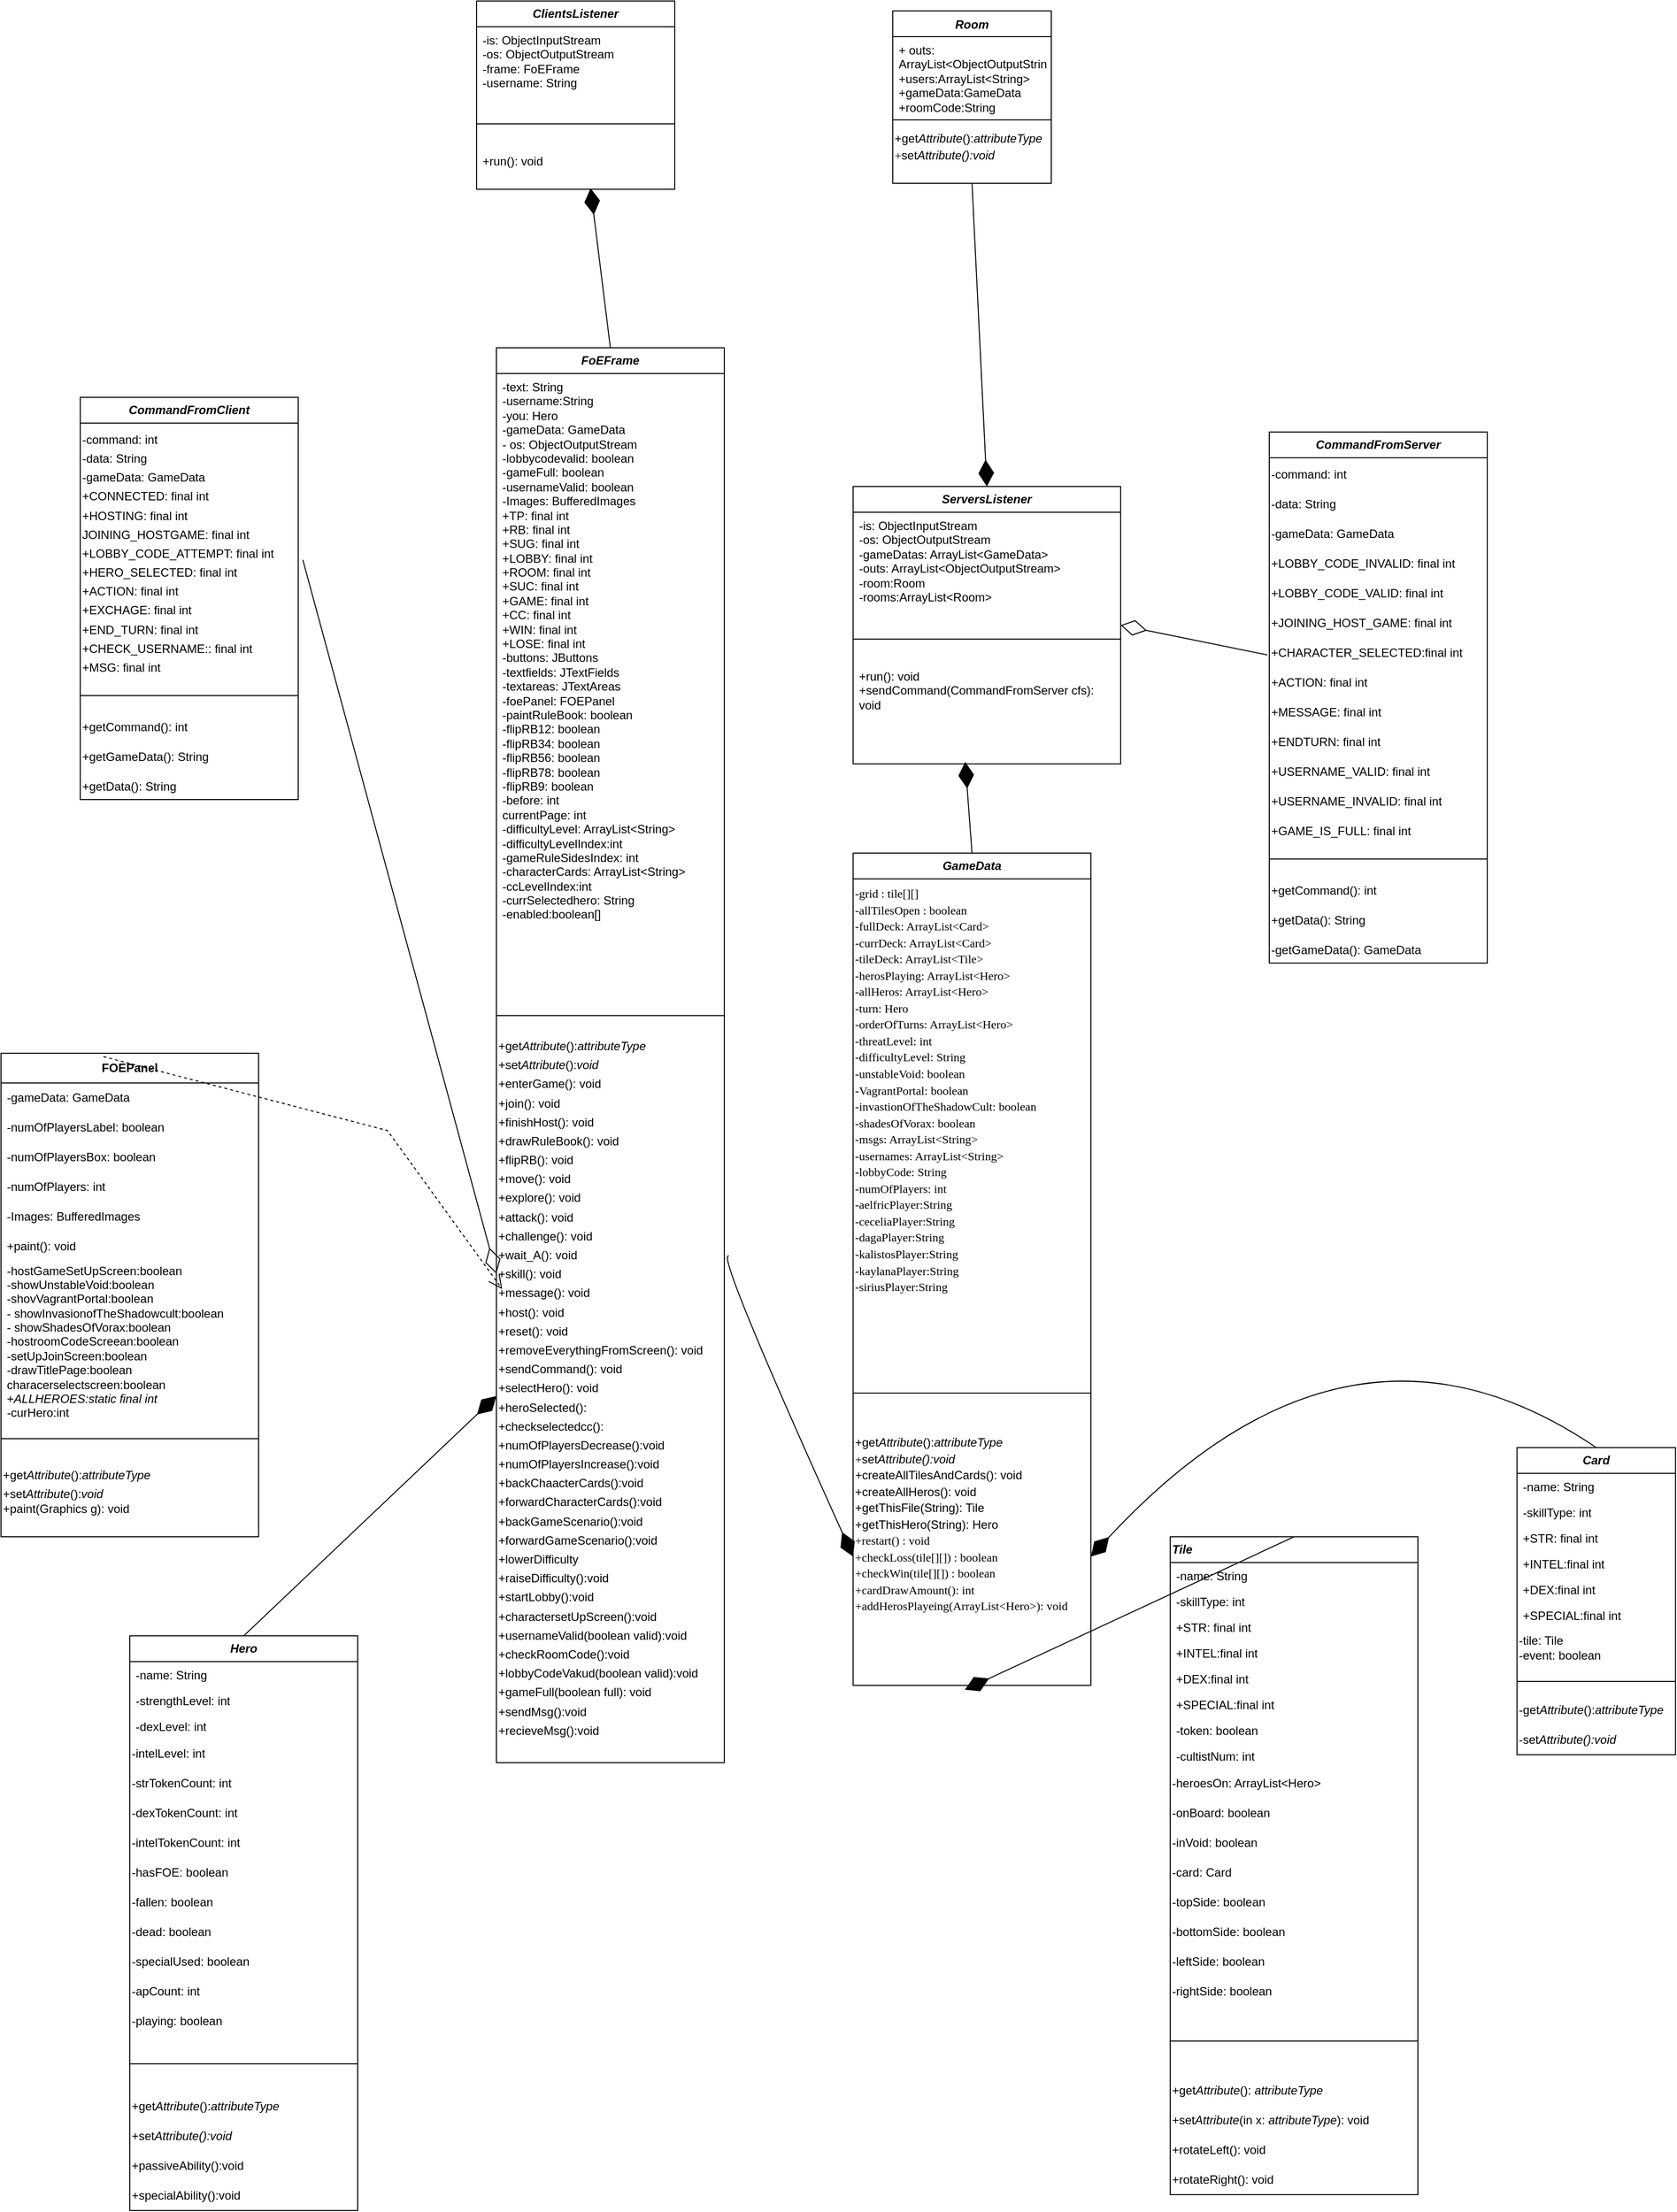 <mxfile version="24.7.17">
  <diagram id="C5RBs43oDa-KdzZeNtuy" name="Page-1">
    <mxGraphModel dx="1456" dy="2197" grid="1" gridSize="10" guides="1" tooltips="1" connect="1" arrows="1" fold="1" page="1" pageScale="1" pageWidth="827" pageHeight="1169" math="0" shadow="0">
      <root>
        <mxCell id="WIyWlLk6GJQsqaUBKTNV-0" />
        <mxCell id="WIyWlLk6GJQsqaUBKTNV-1" parent="WIyWlLk6GJQsqaUBKTNV-0" />
        <mxCell id="LewyFj44objwyYbuAJXL-2" value="&lt;b&gt;&lt;i&gt;Card&lt;/i&gt;&lt;/b&gt;" style="swimlane;fontStyle=0;childLayout=stackLayout;horizontal=1;startSize=26;fillColor=none;horizontalStack=0;resizeParent=1;resizeParentMax=0;resizeLast=0;collapsible=1;marginBottom=0;whiteSpace=wrap;html=1;labelBackgroundColor=none;" parent="WIyWlLk6GJQsqaUBKTNV-1" vertex="1">
          <mxGeometry x="1170" y="710" width="160" height="310" as="geometry" />
        </mxCell>
        <mxCell id="LewyFj44objwyYbuAJXL-3" value="-name: String" style="text;strokeColor=none;fillColor=none;align=left;verticalAlign=top;spacingLeft=4;spacingRight=4;overflow=hidden;rotatable=0;points=[[0,0.5],[1,0.5]];portConstraint=eastwest;whiteSpace=wrap;html=1;labelBackgroundColor=none;" parent="LewyFj44objwyYbuAJXL-2" vertex="1">
          <mxGeometry y="26" width="160" height="26" as="geometry" />
        </mxCell>
        <mxCell id="LewyFj44objwyYbuAJXL-4" value="&lt;span style=&quot;&quot;&gt;-skillType: int&lt;/span&gt;" style="text;strokeColor=none;fillColor=none;align=left;verticalAlign=top;spacingLeft=4;spacingRight=4;overflow=hidden;rotatable=0;points=[[0,0.5],[1,0.5]];portConstraint=eastwest;whiteSpace=wrap;html=1;labelBackgroundColor=none;" parent="LewyFj44objwyYbuAJXL-2" vertex="1">
          <mxGeometry y="52" width="160" height="26" as="geometry" />
        </mxCell>
        <mxCell id="SIZ8PzxNR7vzqCWllnJi-8" value="&lt;span style=&quot;&quot;&gt;+STR: final int&lt;/span&gt;" style="text;strokeColor=none;fillColor=none;align=left;verticalAlign=top;spacingLeft=4;spacingRight=4;overflow=hidden;rotatable=0;points=[[0,0.5],[1,0.5]];portConstraint=eastwest;whiteSpace=wrap;html=1;labelBackgroundColor=none;" parent="LewyFj44objwyYbuAJXL-2" vertex="1">
          <mxGeometry y="78" width="160" height="26" as="geometry" />
        </mxCell>
        <mxCell id="SIZ8PzxNR7vzqCWllnJi-10" value="&lt;span style=&quot;&quot;&gt;+INTEL:final int&lt;/span&gt;" style="text;strokeColor=none;fillColor=none;align=left;verticalAlign=top;spacingLeft=4;spacingRight=4;overflow=hidden;rotatable=0;points=[[0,0.5],[1,0.5]];portConstraint=eastwest;whiteSpace=wrap;html=1;labelBackgroundColor=none;" parent="LewyFj44objwyYbuAJXL-2" vertex="1">
          <mxGeometry y="104" width="160" height="26" as="geometry" />
        </mxCell>
        <mxCell id="SIZ8PzxNR7vzqCWllnJi-11" value="&lt;span style=&quot;&quot;&gt;+DEX:final int&lt;/span&gt;" style="text;strokeColor=none;fillColor=none;align=left;verticalAlign=top;spacingLeft=4;spacingRight=4;overflow=hidden;rotatable=0;points=[[0,0.5],[1,0.5]];portConstraint=eastwest;whiteSpace=wrap;html=1;labelBackgroundColor=none;" parent="LewyFj44objwyYbuAJXL-2" vertex="1">
          <mxGeometry y="130" width="160" height="26" as="geometry" />
        </mxCell>
        <mxCell id="SIZ8PzxNR7vzqCWllnJi-12" value="&lt;span style=&quot;&quot;&gt;+SPECIAL:final int&lt;/span&gt;" style="text;strokeColor=none;fillColor=none;align=left;verticalAlign=top;spacingLeft=4;spacingRight=4;overflow=hidden;rotatable=0;points=[[0,0.5],[1,0.5]];portConstraint=eastwest;whiteSpace=wrap;html=1;labelBackgroundColor=none;" parent="LewyFj44objwyYbuAJXL-2" vertex="1">
          <mxGeometry y="156" width="160" height="26" as="geometry" />
        </mxCell>
        <mxCell id="LewyFj44objwyYbuAJXL-18" value="-tile: Tile&lt;div&gt;-event: boolean&lt;/div&gt;" style="text;html=1;align=left;verticalAlign=middle;resizable=0;points=[];autosize=1;strokeColor=none;fillColor=none;labelBackgroundColor=none;" parent="LewyFj44objwyYbuAJXL-2" vertex="1">
          <mxGeometry y="182" width="160" height="40" as="geometry" />
        </mxCell>
        <mxCell id="nSUiNEmO38yVUI7ibTqB-9" value="" style="line;strokeWidth=1;fillColor=none;align=left;verticalAlign=middle;spacingTop=-1;spacingLeft=3;spacingRight=3;rotatable=0;labelPosition=right;points=[];portConstraint=eastwest;strokeColor=inherit;labelBackgroundColor=none;" parent="LewyFj44objwyYbuAJXL-2" vertex="1">
          <mxGeometry y="222" width="160" height="28" as="geometry" />
        </mxCell>
        <mxCell id="nSUiNEmO38yVUI7ibTqB-10" value="-get&lt;i&gt;Attribute&lt;/i&gt;():&lt;i&gt;attributeType&lt;/i&gt;" style="text;html=1;align=left;verticalAlign=middle;resizable=0;points=[];autosize=1;strokeColor=none;fillColor=none;labelBackgroundColor=none;" parent="LewyFj44objwyYbuAJXL-2" vertex="1">
          <mxGeometry y="250" width="160" height="30" as="geometry" />
        </mxCell>
        <mxCell id="nSUiNEmO38yVUI7ibTqB-11" value="-set&lt;i&gt;Attribute():void&lt;/i&gt;" style="text;html=1;align=left;verticalAlign=middle;resizable=0;points=[];autosize=1;strokeColor=none;fillColor=none;labelBackgroundColor=none;" parent="LewyFj44objwyYbuAJXL-2" vertex="1">
          <mxGeometry y="280" width="160" height="30" as="geometry" />
        </mxCell>
        <mxCell id="LewyFj44objwyYbuAJXL-9" value="&lt;b&gt;&lt;i&gt;Tile&lt;/i&gt;&lt;/b&gt;" style="swimlane;fontStyle=0;childLayout=stackLayout;horizontal=1;startSize=26;fillColor=none;horizontalStack=0;resizeParent=1;resizeParentMax=0;resizeLast=0;collapsible=1;marginBottom=0;whiteSpace=wrap;html=1;align=left;labelBackgroundColor=none;" parent="WIyWlLk6GJQsqaUBKTNV-1" vertex="1">
          <mxGeometry x="820" y="800" width="250" height="664" as="geometry" />
        </mxCell>
        <mxCell id="LewyFj44objwyYbuAJXL-10" value="-name: String" style="text;strokeColor=none;fillColor=none;align=left;verticalAlign=top;spacingLeft=4;spacingRight=4;overflow=hidden;rotatable=0;points=[[0,0.5],[1,0.5]];portConstraint=eastwest;whiteSpace=wrap;html=1;labelBackgroundColor=none;" parent="LewyFj44objwyYbuAJXL-9" vertex="1">
          <mxGeometry y="26" width="250" height="26" as="geometry" />
        </mxCell>
        <mxCell id="LewyFj44objwyYbuAJXL-11" value="&lt;span style=&quot;&quot;&gt;-skillType: int&lt;/span&gt;" style="text;strokeColor=none;fillColor=none;align=left;verticalAlign=top;spacingLeft=4;spacingRight=4;overflow=hidden;rotatable=0;points=[[0,0.5],[1,0.5]];portConstraint=eastwest;whiteSpace=wrap;html=1;labelBackgroundColor=none;" parent="LewyFj44objwyYbuAJXL-9" vertex="1">
          <mxGeometry y="52" width="250" height="26" as="geometry" />
        </mxCell>
        <mxCell id="SIZ8PzxNR7vzqCWllnJi-5" value="&lt;span style=&quot;&quot;&gt;+STR: final int&lt;/span&gt;" style="text;strokeColor=none;fillColor=none;align=left;verticalAlign=top;spacingLeft=4;spacingRight=4;overflow=hidden;rotatable=0;points=[[0,0.5],[1,0.5]];portConstraint=eastwest;whiteSpace=wrap;html=1;labelBackgroundColor=none;" parent="LewyFj44objwyYbuAJXL-9" vertex="1">
          <mxGeometry y="78" width="250" height="26" as="geometry" />
        </mxCell>
        <mxCell id="SIZ8PzxNR7vzqCWllnJi-4" value="&lt;span style=&quot;&quot;&gt;+INTEL:final int&lt;/span&gt;" style="text;strokeColor=none;fillColor=none;align=left;verticalAlign=top;spacingLeft=4;spacingRight=4;overflow=hidden;rotatable=0;points=[[0,0.5],[1,0.5]];portConstraint=eastwest;whiteSpace=wrap;html=1;labelBackgroundColor=none;" parent="LewyFj44objwyYbuAJXL-9" vertex="1">
          <mxGeometry y="104" width="250" height="26" as="geometry" />
        </mxCell>
        <mxCell id="SIZ8PzxNR7vzqCWllnJi-3" value="&lt;span style=&quot;&quot;&gt;+DEX:final int&lt;/span&gt;" style="text;strokeColor=none;fillColor=none;align=left;verticalAlign=top;spacingLeft=4;spacingRight=4;overflow=hidden;rotatable=0;points=[[0,0.5],[1,0.5]];portConstraint=eastwest;whiteSpace=wrap;html=1;labelBackgroundColor=none;" parent="LewyFj44objwyYbuAJXL-9" vertex="1">
          <mxGeometry y="130" width="250" height="26" as="geometry" />
        </mxCell>
        <mxCell id="SIZ8PzxNR7vzqCWllnJi-7" value="&lt;span style=&quot;&quot;&gt;+SPECIAL:final int&lt;/span&gt;" style="text;strokeColor=none;fillColor=none;align=left;verticalAlign=top;spacingLeft=4;spacingRight=4;overflow=hidden;rotatable=0;points=[[0,0.5],[1,0.5]];portConstraint=eastwest;whiteSpace=wrap;html=1;labelBackgroundColor=none;" parent="LewyFj44objwyYbuAJXL-9" vertex="1">
          <mxGeometry y="156" width="250" height="26" as="geometry" />
        </mxCell>
        <mxCell id="LewyFj44objwyYbuAJXL-12" value="-token: boolean" style="text;strokeColor=none;fillColor=none;align=left;verticalAlign=top;spacingLeft=4;spacingRight=4;overflow=hidden;rotatable=0;points=[[0,0.5],[1,0.5]];portConstraint=eastwest;whiteSpace=wrap;html=1;labelBackgroundColor=none;" parent="LewyFj44objwyYbuAJXL-9" vertex="1">
          <mxGeometry y="182" width="250" height="26" as="geometry" />
        </mxCell>
        <mxCell id="LewyFj44objwyYbuAJXL-5" value="-cultistNum: int" style="text;strokeColor=none;fillColor=none;align=left;verticalAlign=top;spacingLeft=4;spacingRight=4;overflow=hidden;rotatable=0;points=[[0,0.5],[1,0.5]];portConstraint=eastwest;whiteSpace=wrap;html=1;labelBackgroundColor=none;" parent="LewyFj44objwyYbuAJXL-9" vertex="1">
          <mxGeometry y="208" width="250" height="26" as="geometry" />
        </mxCell>
        <mxCell id="LewyFj44objwyYbuAJXL-14" value="-heroesOn: ArrayList&amp;lt;Hero&amp;gt;" style="text;html=1;align=left;verticalAlign=middle;resizable=0;points=[];autosize=1;strokeColor=none;fillColor=none;labelBackgroundColor=none;" parent="LewyFj44objwyYbuAJXL-9" vertex="1">
          <mxGeometry y="234" width="250" height="30" as="geometry" />
        </mxCell>
        <mxCell id="LewyFj44objwyYbuAJXL-15" value="-onBoard: boolean" style="text;html=1;align=left;verticalAlign=middle;resizable=0;points=[];autosize=1;strokeColor=none;fillColor=none;labelBackgroundColor=none;" parent="LewyFj44objwyYbuAJXL-9" vertex="1">
          <mxGeometry y="264" width="250" height="30" as="geometry" />
        </mxCell>
        <mxCell id="LewyFj44objwyYbuAJXL-16" value="-inVoid: boolean" style="text;html=1;align=left;verticalAlign=middle;resizable=0;points=[];autosize=1;strokeColor=none;fillColor=none;labelBackgroundColor=none;" parent="LewyFj44objwyYbuAJXL-9" vertex="1">
          <mxGeometry y="294" width="250" height="30" as="geometry" />
        </mxCell>
        <mxCell id="LewyFj44objwyYbuAJXL-17" value="-card: Card" style="text;html=1;align=left;verticalAlign=middle;resizable=0;points=[];autosize=1;strokeColor=none;fillColor=none;labelBackgroundColor=none;" parent="LewyFj44objwyYbuAJXL-9" vertex="1">
          <mxGeometry y="324" width="250" height="30" as="geometry" />
        </mxCell>
        <mxCell id="LewyFj44objwyYbuAJXL-23" value="-topSide: boolean" style="text;html=1;align=left;verticalAlign=middle;resizable=0;points=[];autosize=1;strokeColor=none;fillColor=none;labelBackgroundColor=none;" parent="LewyFj44objwyYbuAJXL-9" vertex="1">
          <mxGeometry y="354" width="250" height="30" as="geometry" />
        </mxCell>
        <mxCell id="LewyFj44objwyYbuAJXL-24" value="-bottomSide: boolean" style="text;html=1;align=left;verticalAlign=middle;resizable=0;points=[];autosize=1;strokeColor=none;fillColor=none;labelBackgroundColor=none;" parent="LewyFj44objwyYbuAJXL-9" vertex="1">
          <mxGeometry y="384" width="250" height="30" as="geometry" />
        </mxCell>
        <mxCell id="LewyFj44objwyYbuAJXL-25" value="-leftSide: boolean" style="text;html=1;align=left;verticalAlign=middle;resizable=0;points=[];autosize=1;strokeColor=none;fillColor=none;labelBackgroundColor=none;" parent="LewyFj44objwyYbuAJXL-9" vertex="1">
          <mxGeometry y="414" width="250" height="30" as="geometry" />
        </mxCell>
        <mxCell id="LewyFj44objwyYbuAJXL-26" value="-rightSide: boolean" style="text;html=1;align=left;verticalAlign=middle;resizable=0;points=[];autosize=1;strokeColor=none;fillColor=none;labelBackgroundColor=none;" parent="LewyFj44objwyYbuAJXL-9" vertex="1">
          <mxGeometry y="444" width="250" height="30" as="geometry" />
        </mxCell>
        <mxCell id="LewyFj44objwyYbuAJXL-13" value="" style="line;strokeWidth=1;fillColor=none;align=left;verticalAlign=middle;spacingTop=-1;spacingLeft=3;spacingRight=3;rotatable=0;labelPosition=right;points=[];portConstraint=eastwest;strokeColor=inherit;labelBackgroundColor=none;" parent="LewyFj44objwyYbuAJXL-9" vertex="1">
          <mxGeometry y="474" width="250" height="70" as="geometry" />
        </mxCell>
        <mxCell id="LewyFj44objwyYbuAJXL-21" value="+get&lt;i&gt;Attribute&lt;/i&gt;():&amp;nbsp;&lt;i&gt;attributeType&amp;nbsp;&lt;/i&gt;" style="text;html=1;align=left;verticalAlign=middle;resizable=0;points=[];autosize=1;strokeColor=none;fillColor=none;labelBackgroundColor=none;" parent="LewyFj44objwyYbuAJXL-9" vertex="1">
          <mxGeometry y="544" width="250" height="30" as="geometry" />
        </mxCell>
        <mxCell id="LewyFj44objwyYbuAJXL-22" value="+set&lt;i&gt;Attribute&lt;/i&gt;(in x:&amp;nbsp;&lt;i&gt;attributeType&lt;/i&gt;): void" style="text;html=1;align=left;verticalAlign=middle;resizable=0;points=[];autosize=1;strokeColor=none;fillColor=none;labelBackgroundColor=none;" parent="LewyFj44objwyYbuAJXL-9" vertex="1">
          <mxGeometry y="574" width="250" height="30" as="geometry" />
        </mxCell>
        <mxCell id="LewyFj44objwyYbuAJXL-27" value="+rotateLeft(): void" style="text;html=1;align=left;verticalAlign=middle;resizable=0;points=[];autosize=1;strokeColor=none;fillColor=none;labelBackgroundColor=none;" parent="LewyFj44objwyYbuAJXL-9" vertex="1">
          <mxGeometry y="604" width="250" height="30" as="geometry" />
        </mxCell>
        <mxCell id="SIZ8PzxNR7vzqCWllnJi-2" value="&lt;span style=&quot;&quot;&gt;+rotateRight(): void&lt;/span&gt;" style="text;html=1;align=left;verticalAlign=middle;resizable=0;points=[];autosize=1;strokeColor=none;fillColor=none;labelBackgroundColor=none;" parent="LewyFj44objwyYbuAJXL-9" vertex="1">
          <mxGeometry y="634" width="250" height="30" as="geometry" />
        </mxCell>
        <mxCell id="LewyFj44objwyYbuAJXL-28" value="&lt;b&gt;&lt;i&gt;Hero&lt;/i&gt;&lt;/b&gt;" style="swimlane;fontStyle=0;childLayout=stackLayout;horizontal=1;startSize=26;fillColor=none;horizontalStack=0;resizeParent=1;resizeParentMax=0;resizeLast=0;collapsible=1;marginBottom=0;whiteSpace=wrap;html=1;labelBackgroundColor=none;" parent="WIyWlLk6GJQsqaUBKTNV-1" vertex="1">
          <mxGeometry x="-230" y="900" width="230" height="580" as="geometry" />
        </mxCell>
        <mxCell id="LewyFj44objwyYbuAJXL-29" value="-name: String" style="text;strokeColor=none;fillColor=none;align=left;verticalAlign=top;spacingLeft=4;spacingRight=4;overflow=hidden;rotatable=0;points=[[0,0.5],[1,0.5]];portConstraint=eastwest;whiteSpace=wrap;html=1;labelBackgroundColor=none;" parent="LewyFj44objwyYbuAJXL-28" vertex="1">
          <mxGeometry y="26" width="230" height="26" as="geometry" />
        </mxCell>
        <mxCell id="LewyFj44objwyYbuAJXL-30" value="-strengthLevel: int" style="text;strokeColor=none;fillColor=none;align=left;verticalAlign=top;spacingLeft=4;spacingRight=4;overflow=hidden;rotatable=0;points=[[0,0.5],[1,0.5]];portConstraint=eastwest;whiteSpace=wrap;html=1;labelBackgroundColor=none;" parent="LewyFj44objwyYbuAJXL-28" vertex="1">
          <mxGeometry y="52" width="230" height="26" as="geometry" />
        </mxCell>
        <mxCell id="LewyFj44objwyYbuAJXL-31" value="-dexLevel: int" style="text;strokeColor=none;fillColor=none;align=left;verticalAlign=top;spacingLeft=4;spacingRight=4;overflow=hidden;rotatable=0;points=[[0,0.5],[1,0.5]];portConstraint=eastwest;whiteSpace=wrap;html=1;labelBackgroundColor=none;" parent="LewyFj44objwyYbuAJXL-28" vertex="1">
          <mxGeometry y="78" width="230" height="26" as="geometry" />
        </mxCell>
        <mxCell id="LewyFj44objwyYbuAJXL-32" value="-intelLevel: int" style="text;html=1;align=left;verticalAlign=middle;resizable=0;points=[];autosize=1;strokeColor=none;fillColor=none;labelBackgroundColor=none;" parent="LewyFj44objwyYbuAJXL-28" vertex="1">
          <mxGeometry y="104" width="230" height="30" as="geometry" />
        </mxCell>
        <mxCell id="LewyFj44objwyYbuAJXL-33" value="-strTokenCount: int" style="text;html=1;align=left;verticalAlign=middle;resizable=0;points=[];autosize=1;strokeColor=none;fillColor=none;labelBackgroundColor=none;" parent="LewyFj44objwyYbuAJXL-28" vertex="1">
          <mxGeometry y="134" width="230" height="30" as="geometry" />
        </mxCell>
        <mxCell id="LewyFj44objwyYbuAJXL-34" value="-dexTokenCount: int" style="text;html=1;align=left;verticalAlign=middle;resizable=0;points=[];autosize=1;strokeColor=none;fillColor=none;labelBackgroundColor=none;" parent="LewyFj44objwyYbuAJXL-28" vertex="1">
          <mxGeometry y="164" width="230" height="30" as="geometry" />
        </mxCell>
        <mxCell id="LewyFj44objwyYbuAJXL-35" value="-intelTokenCount: int" style="text;html=1;align=left;verticalAlign=middle;resizable=0;points=[];autosize=1;strokeColor=none;fillColor=none;labelBackgroundColor=none;" parent="LewyFj44objwyYbuAJXL-28" vertex="1">
          <mxGeometry y="194" width="230" height="30" as="geometry" />
        </mxCell>
        <mxCell id="LewyFj44objwyYbuAJXL-36" value="-hasFOE: boolean" style="text;html=1;align=left;verticalAlign=middle;resizable=0;points=[];autosize=1;strokeColor=none;fillColor=none;labelBackgroundColor=none;" parent="LewyFj44objwyYbuAJXL-28" vertex="1">
          <mxGeometry y="224" width="230" height="30" as="geometry" />
        </mxCell>
        <mxCell id="LewyFj44objwyYbuAJXL-37" value="-fallen: boolean" style="text;html=1;align=left;verticalAlign=middle;resizable=0;points=[];autosize=1;strokeColor=none;fillColor=none;labelBackgroundColor=none;" parent="LewyFj44objwyYbuAJXL-28" vertex="1">
          <mxGeometry y="254" width="230" height="30" as="geometry" />
        </mxCell>
        <mxCell id="LewyFj44objwyYbuAJXL-38" value="-dead: boolean" style="text;html=1;align=left;verticalAlign=middle;resizable=0;points=[];autosize=1;strokeColor=none;fillColor=none;labelBackgroundColor=none;" parent="LewyFj44objwyYbuAJXL-28" vertex="1">
          <mxGeometry y="284" width="230" height="30" as="geometry" />
        </mxCell>
        <mxCell id="LewyFj44objwyYbuAJXL-39" value="-specialUsed: boolean" style="text;html=1;align=left;verticalAlign=middle;resizable=0;points=[];autosize=1;strokeColor=none;fillColor=none;labelBackgroundColor=none;" parent="LewyFj44objwyYbuAJXL-28" vertex="1">
          <mxGeometry y="314" width="230" height="30" as="geometry" />
        </mxCell>
        <mxCell id="LewyFj44objwyYbuAJXL-40" value="-apCount: int" style="text;html=1;align=left;verticalAlign=middle;resizable=0;points=[];autosize=1;strokeColor=none;fillColor=none;labelBackgroundColor=none;" parent="LewyFj44objwyYbuAJXL-28" vertex="1">
          <mxGeometry y="344" width="230" height="30" as="geometry" />
        </mxCell>
        <mxCell id="SIZ8PzxNR7vzqCWllnJi-6" value="&lt;span style=&quot;&quot;&gt;-playing: boolean&lt;/span&gt;" style="text;html=1;align=left;verticalAlign=middle;resizable=0;points=[];autosize=1;strokeColor=none;fillColor=none;labelBackgroundColor=none;" parent="LewyFj44objwyYbuAJXL-28" vertex="1">
          <mxGeometry y="374" width="230" height="30" as="geometry" />
        </mxCell>
        <mxCell id="LewyFj44objwyYbuAJXL-42" value="" style="line;strokeWidth=1;fillColor=none;align=left;verticalAlign=middle;spacingTop=-1;spacingLeft=3;spacingRight=3;rotatable=0;labelPosition=right;points=[];portConstraint=eastwest;strokeColor=inherit;labelBackgroundColor=none;" parent="LewyFj44objwyYbuAJXL-28" vertex="1">
          <mxGeometry y="404" width="230" height="56" as="geometry" />
        </mxCell>
        <mxCell id="LewyFj44objwyYbuAJXL-41" value="+get&lt;i&gt;Attribute&lt;/i&gt;():&lt;i&gt;attributeType&lt;/i&gt;" style="text;html=1;align=left;verticalAlign=middle;resizable=0;points=[];autosize=1;strokeColor=none;fillColor=none;labelBackgroundColor=none;" parent="LewyFj44objwyYbuAJXL-28" vertex="1">
          <mxGeometry y="460" width="230" height="30" as="geometry" />
        </mxCell>
        <mxCell id="LewyFj44objwyYbuAJXL-43" value="+set&lt;i&gt;Attribute():void&lt;/i&gt;" style="text;html=1;align=left;verticalAlign=middle;resizable=0;points=[];autosize=1;strokeColor=none;fillColor=none;labelBackgroundColor=none;" parent="LewyFj44objwyYbuAJXL-28" vertex="1">
          <mxGeometry y="490" width="230" height="30" as="geometry" />
        </mxCell>
        <mxCell id="LewyFj44objwyYbuAJXL-44" value="&lt;span style=&quot;&quot;&gt;+passiveAbility():void&lt;/span&gt;" style="text;html=1;align=left;verticalAlign=middle;resizable=0;points=[];autosize=1;strokeColor=none;fillColor=none;labelBackgroundColor=none;" parent="LewyFj44objwyYbuAJXL-28" vertex="1">
          <mxGeometry y="520" width="230" height="30" as="geometry" />
        </mxCell>
        <mxCell id="LewyFj44objwyYbuAJXL-45" value="&lt;span style=&quot;&quot;&gt;+specialAbility():void&lt;/span&gt;" style="text;html=1;align=left;verticalAlign=middle;resizable=0;points=[];autosize=1;strokeColor=none;fillColor=none;labelBackgroundColor=none;" parent="LewyFj44objwyYbuAJXL-28" vertex="1">
          <mxGeometry y="550" width="230" height="30" as="geometry" />
        </mxCell>
        <mxCell id="sVi6uoTA7IIpVftc5rZL-0" value="&lt;b&gt;&lt;i&gt;CommandFromClient&lt;/i&gt;&lt;/b&gt;" style="swimlane;fontStyle=0;childLayout=stackLayout;horizontal=1;startSize=26;fillColor=none;horizontalStack=0;resizeParent=1;resizeParentMax=0;resizeLast=0;collapsible=1;marginBottom=0;whiteSpace=wrap;html=1;labelBackgroundColor=none;" parent="WIyWlLk6GJQsqaUBKTNV-1" vertex="1">
          <mxGeometry x="-280" y="-350" width="220" height="406" as="geometry" />
        </mxCell>
        <mxCell id="6YfGf4pysThHh3cU27rn-7" value="&lt;span style=&quot;font-size: 12px;&quot;&gt;-command: int&lt;/span&gt;&lt;div&gt;&lt;span style=&quot;font-size: 12px;&quot;&gt;-data: String&lt;/span&gt;&lt;/div&gt;&lt;div&gt;&lt;span style=&quot;font-size: 12px;&quot;&gt;-gameData: GameData&lt;/span&gt;&lt;/div&gt;&lt;div&gt;&lt;span style=&quot;font-size: 12px;&quot;&gt;+CONNECTED: final int&lt;/span&gt;&lt;/div&gt;&lt;div&gt;&lt;span style=&quot;font-size: 12px;&quot;&gt;+HOSTING&lt;/span&gt;&lt;span style=&quot;font-size: 12px;&quot;&gt;: final int&lt;/span&gt;&lt;/div&gt;&lt;div&gt;&lt;span style=&quot;&quot;&gt;&lt;span style=&quot;font-size: 12px;&quot;&gt;JOINING_HOSTGAME&lt;/span&gt;&lt;span style=&quot;font-size: 12px;&quot;&gt;: final int&lt;/span&gt;&lt;/span&gt;&lt;/div&gt;&lt;div&gt;&lt;span style=&quot;&quot;&gt;&lt;span style=&quot;font-size: 12px;&quot;&gt;+LOBBY_CODE_ATTEMPT&lt;/span&gt;&lt;span style=&quot;font-size: 12px;&quot;&gt;: final int&lt;/span&gt;&lt;/span&gt;&lt;/div&gt;&lt;div&gt;&lt;span style=&quot;&quot;&gt;&lt;span style=&quot;font-size: 12px;&quot;&gt;+HERO_SELECTED&lt;/span&gt;&lt;span style=&quot;font-size: 12px;&quot;&gt;: final int&lt;/span&gt;&lt;/span&gt;&lt;/div&gt;&lt;div&gt;&lt;span style=&quot;font-size: 12px;&quot;&gt;+ACTION&lt;/span&gt;&lt;span style=&quot;font-size: 12px;&quot;&gt;: final int&lt;/span&gt;&lt;/div&gt;&lt;div&gt;&lt;span style=&quot;font-size: 12px;&quot;&gt;+EXCHAGE&lt;/span&gt;&lt;span style=&quot;font-size: 12px;&quot;&gt;: final int&lt;/span&gt;&lt;/div&gt;&lt;div&gt;&lt;span style=&quot;font-size: 12px;&quot;&gt;+END_TURN&lt;/span&gt;&lt;span style=&quot;font-size: 12px;&quot;&gt;: final int&lt;/span&gt;&lt;/div&gt;&lt;div&gt;&lt;span style=&quot;&quot;&gt;&lt;span style=&quot;font-size: 12px;&quot;&gt;+CHECK_USERNAME:&lt;/span&gt;&lt;span style=&quot;font-size: 12px;&quot;&gt;: final int&lt;/span&gt;&lt;/span&gt;&lt;/div&gt;&lt;div&gt;&lt;span style=&quot;&quot;&gt;&lt;span style=&quot;font-size: 12px;&quot;&gt;+MSG&lt;/span&gt;&lt;span style=&quot;font-size: 12px;&quot;&gt;: final int&lt;/span&gt;&lt;/span&gt;&lt;/div&gt;" style="text;html=1;align=left;verticalAlign=middle;resizable=0;points=[];autosize=1;strokeColor=none;fillColor=none;fontSize=16;labelBackgroundColor=none;" vertex="1" parent="sVi6uoTA7IIpVftc5rZL-0">
          <mxGeometry y="26" width="220" height="260" as="geometry" />
        </mxCell>
        <mxCell id="sVi6uoTA7IIpVftc5rZL-31" value="" style="line;strokeWidth=1;fillColor=none;align=left;verticalAlign=middle;spacingTop=-1;spacingLeft=3;spacingRight=3;rotatable=0;labelPosition=right;points=[];portConstraint=eastwest;strokeColor=inherit;labelBackgroundColor=none;" parent="sVi6uoTA7IIpVftc5rZL-0" vertex="1">
          <mxGeometry y="286" width="220" height="30" as="geometry" />
        </mxCell>
        <mxCell id="sVi6uoTA7IIpVftc5rZL-35" value="&lt;span style=&quot;font-size: 12px;&quot;&gt;+getCommand(): int&lt;/span&gt;" style="text;html=1;align=left;verticalAlign=middle;resizable=0;points=[];autosize=1;strokeColor=none;fillColor=none;fontSize=16;labelBackgroundColor=none;" parent="sVi6uoTA7IIpVftc5rZL-0" vertex="1">
          <mxGeometry y="316" width="220" height="30" as="geometry" />
        </mxCell>
        <mxCell id="qCp6JRDuY49RDHYZk8hl-1" value="&lt;span style=&quot;font-size: 12px;&quot;&gt;+getGameData(): String&lt;/span&gt;" style="text;html=1;align=left;verticalAlign=middle;resizable=0;points=[];autosize=1;strokeColor=none;fillColor=none;fontSize=16;labelBackgroundColor=none;" parent="sVi6uoTA7IIpVftc5rZL-0" vertex="1">
          <mxGeometry y="346" width="220" height="30" as="geometry" />
        </mxCell>
        <mxCell id="sVi6uoTA7IIpVftc5rZL-36" value="&lt;span style=&quot;font-size: 12px;&quot;&gt;+getData(): String&lt;/span&gt;" style="text;html=1;align=left;verticalAlign=middle;resizable=0;points=[];autosize=1;strokeColor=none;fillColor=none;fontSize=16;labelBackgroundColor=none;" parent="sVi6uoTA7IIpVftc5rZL-0" vertex="1">
          <mxGeometry y="376" width="220" height="30" as="geometry" />
        </mxCell>
        <mxCell id="sVi6uoTA7IIpVftc5rZL-37" value="&lt;b&gt;&lt;i&gt;CommandFromServer&lt;/i&gt;&lt;/b&gt;" style="swimlane;fontStyle=0;childLayout=stackLayout;horizontal=1;startSize=26;fillColor=none;horizontalStack=0;resizeParent=1;resizeParentMax=0;resizeLast=0;collapsible=1;marginBottom=0;whiteSpace=wrap;html=1;labelBackgroundColor=none;" parent="WIyWlLk6GJQsqaUBKTNV-1" vertex="1">
          <mxGeometry x="920" y="-315" width="220" height="536" as="geometry" />
        </mxCell>
        <mxCell id="sVi6uoTA7IIpVftc5rZL-38" value="&lt;font style=&quot;font-size: 12px;&quot;&gt;-command: int&lt;/font&gt;" style="text;html=1;align=left;verticalAlign=middle;resizable=0;points=[];autosize=1;strokeColor=none;fillColor=none;fontSize=16;labelBackgroundColor=none;" parent="sVi6uoTA7IIpVftc5rZL-37" vertex="1">
          <mxGeometry y="26" width="220" height="30" as="geometry" />
        </mxCell>
        <mxCell id="sVi6uoTA7IIpVftc5rZL-39" value="&lt;font style=&quot;font-size: 12px;&quot;&gt;-data: String&lt;/font&gt;" style="text;html=1;align=left;verticalAlign=middle;resizable=0;points=[];autosize=1;strokeColor=none;fillColor=none;fontSize=16;labelBackgroundColor=none;" parent="sVi6uoTA7IIpVftc5rZL-37" vertex="1">
          <mxGeometry y="56" width="220" height="30" as="geometry" />
        </mxCell>
        <mxCell id="SIZ8PzxNR7vzqCWllnJi-0" value="&lt;span style=&quot;font-size: 12px;&quot;&gt;-gameData: GameData&lt;/span&gt;" style="text;html=1;align=left;verticalAlign=middle;resizable=0;points=[];autosize=1;strokeColor=none;fillColor=none;fontSize=16;labelBackgroundColor=none;" parent="sVi6uoTA7IIpVftc5rZL-37" vertex="1">
          <mxGeometry y="86" width="220" height="30" as="geometry" />
        </mxCell>
        <mxCell id="qCp6JRDuY49RDHYZk8hl-2" value="&lt;span style=&quot;font-size: 12px;&quot;&gt;+LOBBY_CODE_INVALID: final int&lt;/span&gt;" style="text;html=1;align=left;verticalAlign=middle;resizable=0;points=[];autosize=1;strokeColor=none;fillColor=none;fontSize=16;labelBackgroundColor=none;" parent="sVi6uoTA7IIpVftc5rZL-37" vertex="1">
          <mxGeometry y="116" width="220" height="30" as="geometry" />
        </mxCell>
        <mxCell id="sVi6uoTA7IIpVftc5rZL-40" value="&lt;span style=&quot;font-size: 12px;&quot;&gt;+LOBBY_CODE_VALID: final int&lt;/span&gt;" style="text;html=1;align=left;verticalAlign=middle;resizable=0;points=[];autosize=1;strokeColor=none;fillColor=none;fontSize=16;labelBackgroundColor=none;" parent="sVi6uoTA7IIpVftc5rZL-37" vertex="1">
          <mxGeometry y="146" width="220" height="30" as="geometry" />
        </mxCell>
        <mxCell id="sVi6uoTA7IIpVftc5rZL-42" value="&lt;span style=&quot;font-size: 12px;&quot;&gt;+JOINING_HOST_GAME: final int&lt;/span&gt;" style="text;html=1;align=left;verticalAlign=middle;resizable=0;points=[];autosize=1;strokeColor=none;fillColor=none;fontSize=16;labelBackgroundColor=none;" parent="sVi6uoTA7IIpVftc5rZL-37" vertex="1">
          <mxGeometry y="176" width="220" height="30" as="geometry" />
        </mxCell>
        <mxCell id="sVi6uoTA7IIpVftc5rZL-44" value="&lt;font style=&quot;font-size: 12px;&quot;&gt;+CHARACTER_SELECTED:final int&lt;/font&gt;" style="text;html=1;align=left;verticalAlign=middle;resizable=0;points=[];autosize=1;strokeColor=none;fillColor=none;fontSize=16;labelBackgroundColor=none;" parent="sVi6uoTA7IIpVftc5rZL-37" vertex="1">
          <mxGeometry y="206" width="220" height="30" as="geometry" />
        </mxCell>
        <mxCell id="qCp6JRDuY49RDHYZk8hl-3" value="&lt;font style=&quot;font-size: 12px;&quot;&gt;+ACTION: final int&lt;/font&gt;" style="text;html=1;align=left;verticalAlign=middle;resizable=0;points=[];autosize=1;strokeColor=none;fillColor=none;fontSize=16;labelBackgroundColor=none;" parent="sVi6uoTA7IIpVftc5rZL-37" vertex="1">
          <mxGeometry y="236" width="220" height="30" as="geometry" />
        </mxCell>
        <mxCell id="nSUiNEmO38yVUI7ibTqB-21" value="&lt;span style=&quot;font-size: 12px;&quot;&gt;+MESSAGE: final int&lt;/span&gt;" style="text;html=1;align=left;verticalAlign=middle;resizable=0;points=[];autosize=1;strokeColor=none;fillColor=none;fontSize=16;labelBackgroundColor=none;" parent="sVi6uoTA7IIpVftc5rZL-37" vertex="1">
          <mxGeometry y="266" width="220" height="30" as="geometry" />
        </mxCell>
        <mxCell id="sVi6uoTA7IIpVftc5rZL-52" value="&lt;span style=&quot;font-size: 12px;&quot;&gt;+ENDTURN: final int&lt;/span&gt;" style="text;html=1;align=left;verticalAlign=middle;resizable=0;points=[];autosize=1;strokeColor=none;fillColor=none;fontSize=16;labelBackgroundColor=none;" parent="sVi6uoTA7IIpVftc5rZL-37" vertex="1">
          <mxGeometry y="296" width="220" height="30" as="geometry" />
        </mxCell>
        <mxCell id="qCp6JRDuY49RDHYZk8hl-4" value="&lt;span style=&quot;font-size: 12px;&quot;&gt;+USERNAME_VALID: final int&lt;/span&gt;" style="text;html=1;align=left;verticalAlign=middle;resizable=0;points=[];autosize=1;strokeColor=none;fillColor=none;fontSize=16;labelBackgroundColor=none;" parent="sVi6uoTA7IIpVftc5rZL-37" vertex="1">
          <mxGeometry y="326" width="220" height="30" as="geometry" />
        </mxCell>
        <mxCell id="qCp6JRDuY49RDHYZk8hl-5" value="&lt;span style=&quot;font-size: 12px;&quot;&gt;+USERNAME_&lt;/span&gt;&lt;span style=&quot;color: rgba(0, 0, 0, 0); font-family: monospace; font-size: 0px;&quot;&gt;%3CmxGraphModel%3E%3Croot%3E%3CmxCell%20id%3D%220%22%2F%3E%3CmxCell%20id%3D%221%22%20parent%3D%220%22%2F%3E%3CmxCell%20id%3D%222%22%20value%3D%22%26lt%3Bspan%20style%3D%26quot%3Bfont-size%3A%2012px%3B%26quot%3B%26gt%3B%2BUSERNAME_VALID%3A%20final%20int%26lt%3B%2Fspan%26gt%3B%22%20style%3D%22text%3Bhtml%3D1%3Balign%3Dleft%3BverticalAlign%3Dmiddle%3Bresizable%3D0%3Bpoints%3D%5B%5D%3Bautosize%3D1%3BstrokeColor%3Dnone%3BfillColor%3Dnone%3BfontSize%3D16%3BlabelBackgroundColor%3Dnone%3B%22%20vertex%3D%221%22%20parent%3D%221%22%3E%3CmxGeometry%20x%3D%22920%22%20y%3D%2211%22%20width%3D%22220%22%20height%3D%2230%22%20as%3D%22geometry%22%2F%3E%3C%2FmxCell%3E%3C%2Froot%3E%3C%2FmxGraphModel%3E&lt;/span&gt;&lt;span style=&quot;color: rgba(0, 0, 0, 0); font-family: monospace; font-size: 0px;&quot;&gt;%3CmxGraphModel%3E%3Croot%3E%3CmxCell%20id%3D%220%22%2F%3E%3CmxCell%20id%3D%221%22%20parent%3D%220%22%2F%3E%3CmxCell%20id%3D%222%22%20value%3D%22%26lt%3Bspan%20style%3D%26quot%3Bfont-size%3A%2012px%3B%26quot%3B%26gt%3B%2BUSERNAME_VALID%3A%20final%20int%26lt%3B%2Fspan%26gt%3B%22%20style%3D%22text%3Bhtml%3D1%3Balign%3Dleft%3BverticalAlign%3Dmiddle%3Bresizable%3D0%3Bpoints%3D%5B%5D%3Bautosize%3D1%3BstrokeColor%3Dnone%3BfillColor%3Dnone%3BfontSize%3D16%3BlabelBackgroundColor%3Dnone%3B%22%20vertex%3D%221%22%20parent%3D%221%22%3E%3CmxGeometry%20x%3D%22920%22%20y%3D%2211%22%20width%3D%22220%22%20height%3D%2230%22%20as%3D%22geometry%22%2F%3E%3C%2FmxCell%3E%3C%2Froot%3E%3C%2FmxGraphModel%3E&lt;/span&gt;&lt;span style=&quot;font-size: 12px;&quot;&gt;INVALID: final int&lt;/span&gt;" style="text;html=1;align=left;verticalAlign=middle;resizable=0;points=[];autosize=1;strokeColor=none;fillColor=none;fontSize=16;labelBackgroundColor=none;" parent="sVi6uoTA7IIpVftc5rZL-37" vertex="1">
          <mxGeometry y="356" width="220" height="30" as="geometry" />
        </mxCell>
        <mxCell id="qCp6JRDuY49RDHYZk8hl-6" value="&lt;span style=&quot;font-size: 12px;&quot;&gt;+GAME_IS_FULL: final int&lt;/span&gt;" style="text;html=1;align=left;verticalAlign=middle;resizable=0;points=[];autosize=1;strokeColor=none;fillColor=none;fontSize=16;labelBackgroundColor=none;" parent="sVi6uoTA7IIpVftc5rZL-37" vertex="1">
          <mxGeometry y="386" width="220" height="30" as="geometry" />
        </mxCell>
        <mxCell id="sVi6uoTA7IIpVftc5rZL-53" value="" style="line;strokeWidth=1;fillColor=none;align=left;verticalAlign=middle;spacingTop=-1;spacingLeft=3;spacingRight=3;rotatable=0;labelPosition=right;points=[];portConstraint=eastwest;strokeColor=inherit;labelBackgroundColor=none;" parent="sVi6uoTA7IIpVftc5rZL-37" vertex="1">
          <mxGeometry y="416" width="220" height="30" as="geometry" />
        </mxCell>
        <mxCell id="sVi6uoTA7IIpVftc5rZL-54" value="&lt;span style=&quot;font-size: 12px;&quot;&gt;+getCommand(): int&lt;/span&gt;" style="text;html=1;align=left;verticalAlign=middle;resizable=0;points=[];autosize=1;strokeColor=none;fillColor=none;fontSize=16;labelBackgroundColor=none;" parent="sVi6uoTA7IIpVftc5rZL-37" vertex="1">
          <mxGeometry y="446" width="220" height="30" as="geometry" />
        </mxCell>
        <mxCell id="sVi6uoTA7IIpVftc5rZL-55" value="&lt;span style=&quot;font-size: 12px;&quot;&gt;+getData(): String&lt;/span&gt;" style="text;html=1;align=left;verticalAlign=middle;resizable=0;points=[];autosize=1;strokeColor=none;fillColor=none;fontSize=16;labelBackgroundColor=none;" parent="sVi6uoTA7IIpVftc5rZL-37" vertex="1">
          <mxGeometry y="476" width="220" height="30" as="geometry" />
        </mxCell>
        <mxCell id="SIZ8PzxNR7vzqCWllnJi-1" value="&lt;span style=&quot;font-size: 12px;&quot;&gt;-getGameData(): GameData&lt;/span&gt;" style="text;html=1;align=left;verticalAlign=middle;resizable=0;points=[];autosize=1;strokeColor=none;fillColor=none;fontSize=16;labelBackgroundColor=none;" parent="sVi6uoTA7IIpVftc5rZL-37" vertex="1">
          <mxGeometry y="506" width="220" height="30" as="geometry" />
        </mxCell>
        <mxCell id="nSUiNEmO38yVUI7ibTqB-0" value="&lt;b&gt;&lt;i&gt;GameData&lt;/i&gt;&lt;/b&gt;" style="swimlane;fontStyle=0;childLayout=stackLayout;horizontal=1;startSize=26;fillColor=none;horizontalStack=0;resizeParent=1;resizeParentMax=0;resizeLast=0;collapsible=1;marginBottom=0;whiteSpace=wrap;html=1;labelBackgroundColor=none;" parent="WIyWlLk6GJQsqaUBKTNV-1" vertex="1">
          <mxGeometry x="500" y="110" width="240" height="840" as="geometry" />
        </mxCell>
        <mxCell id="nSUiNEmO38yVUI7ibTqB-4" value="&lt;b id=&quot;docs-internal-guid-f5577cd1-7fff-94ee-a281-99db86faafc8&quot; style=&quot;font-weight:normal;&quot;&gt;&lt;font style=&quot;font-size: 12px;&quot;&gt;&lt;p style=&quot;line-height:1.38;margin-right: -18pt;margin-top:0pt;margin-bottom:0pt;&quot; dir=&quot;ltr&quot;&gt;&lt;span style=&quot;font-family: &amp;quot;Times New Roman&amp;quot;, serif; white-space-collapse: preserve;&quot;&gt;-grid : tile[][]&lt;/span&gt;&lt;br&gt;&lt;/p&gt;&lt;p style=&quot;line-height:1.38;margin-right: -18pt;margin-top:0pt;margin-bottom:0pt;&quot; dir=&quot;ltr&quot;&gt;&lt;span style=&quot;font-family: &amp;quot;Times New Roman&amp;quot;, serif; color: rgb(0, 0, 0); font-weight: 400; font-style: normal; font-variant: normal; text-decoration: none; vertical-align: baseline; white-space: pre-wrap;&quot;&gt;-allTilesOpen : boolean&lt;/span&gt;&lt;/p&gt;&lt;p style=&quot;line-height:1.38;margin-right: -18pt;margin-top:0pt;margin-bottom:0pt;&quot; dir=&quot;ltr&quot;&gt;&lt;span style=&quot;font-family: &amp;quot;Times New Roman&amp;quot;, serif; color: rgb(0, 0, 0); font-weight: 400; font-style: normal; font-variant: normal; text-decoration: none; vertical-align: baseline; white-space: pre-wrap;&quot;&gt;-fullDeck: ArrayList&amp;lt;Card&amp;gt;&lt;/span&gt;&lt;/p&gt;&lt;p style=&quot;line-height:1.38;margin-right: -18pt;margin-top:0pt;margin-bottom:0pt;&quot; dir=&quot;ltr&quot;&gt;&lt;span style=&quot;font-family: &amp;quot;Times New Roman&amp;quot;, serif; color: rgb(0, 0, 0); font-weight: 400; font-style: normal; font-variant: normal; text-decoration: none; vertical-align: baseline; white-space: pre-wrap;&quot;&gt;-currDeck: ArrayList&amp;lt;Card&amp;gt;&lt;br&gt;&lt;/span&gt;&lt;/p&gt;&lt;p style=&quot;line-height:1.38;margin-right: -18pt;margin-top:0pt;margin-bottom:0pt;&quot; dir=&quot;ltr&quot;&gt;&lt;span style=&quot;font-family: &amp;quot;Times New Roman&amp;quot;, serif; color: rgb(0, 0, 0); font-weight: 400; font-style: normal; font-variant: normal; text-decoration: none; vertical-align: baseline; white-space: pre-wrap;&quot;&gt;-tileDeck: ArrayList&amp;lt;Tile&amp;gt;&lt;/span&gt;&lt;/p&gt;&lt;p style=&quot;line-height:1.38;margin-right: -18pt;margin-top:0pt;margin-bottom:0pt;&quot; dir=&quot;ltr&quot;&gt;&lt;span style=&quot;font-family: &amp;quot;Times New Roman&amp;quot;, serif; color: rgb(0, 0, 0); font-weight: 400; font-style: normal; font-variant: normal; text-decoration: none; vertical-align: baseline; white-space: pre-wrap;&quot;&gt;-herosPlaying: ArrayList&amp;lt;Hero&amp;gt;&lt;/span&gt;&lt;/p&gt;&lt;p style=&quot;line-height:1.38;margin-right: -18pt;margin-top:0pt;margin-bottom:0pt;&quot; dir=&quot;ltr&quot;&gt;&lt;span style=&quot;font-family: &amp;quot;Times New Roman&amp;quot;, serif; color: rgb(0, 0, 0); font-weight: 400; font-style: normal; font-variant: normal; text-decoration: none; vertical-align: baseline; white-space: pre-wrap;&quot;&gt;-allHeros: ArrayList&amp;lt;Hero&amp;gt;&lt;/span&gt;&lt;/p&gt;&lt;p style=&quot;line-height:1.38;margin-right: -18pt;margin-top:0pt;margin-bottom:0pt;&quot; dir=&quot;ltr&quot;&gt;&lt;span style=&quot;font-family: &amp;quot;Times New Roman&amp;quot;, serif; color: rgb(0, 0, 0); font-weight: 400; font-style: normal; font-variant: normal; text-decoration: none; vertical-align: baseline; white-space: pre-wrap;&quot;&gt;-turn: Hero&lt;/span&gt;&lt;/p&gt;&lt;p style=&quot;line-height:1.38;margin-right: -18pt;margin-top:0pt;margin-bottom:0pt;&quot; dir=&quot;ltr&quot;&gt;&lt;span style=&quot;font-family: &amp;quot;Times New Roman&amp;quot;, serif; color: rgb(0, 0, 0); font-weight: 400; font-style: normal; font-variant: normal; text-decoration: none; vertical-align: baseline; white-space: pre-wrap;&quot;&gt;-orderOfTurns: ArrayList&amp;lt;Hero&amp;gt;&lt;/span&gt;&lt;/p&gt;&lt;p style=&quot;line-height:1.38;margin-right: -18pt;margin-top:0pt;margin-bottom:0pt;&quot; dir=&quot;ltr&quot;&gt;&lt;span style=&quot;font-family: &amp;quot;Times New Roman&amp;quot;, serif; color: rgb(0, 0, 0); font-weight: 400; font-style: normal; font-variant: normal; text-decoration: none; vertical-align: baseline; white-space: pre-wrap;&quot;&gt;-threatLevel: int&lt;/span&gt;&lt;/p&gt;&lt;p style=&quot;line-height:1.38;margin-right: -18pt;margin-top:0pt;margin-bottom:0pt;&quot; dir=&quot;ltr&quot;&gt;&lt;span style=&quot;font-family: &amp;quot;Times New Roman&amp;quot;, serif; color: rgb(0, 0, 0); font-weight: 400; font-style: normal; font-variant: normal; text-decoration: none; vertical-align: baseline; white-space: pre-wrap;&quot;&gt;-difficultyLevel: String&lt;/span&gt;&lt;/p&gt;&lt;p style=&quot;line-height:1.38;margin-right: -18pt;margin-top:0pt;margin-bottom:0pt;&quot; dir=&quot;ltr&quot;&gt;&lt;span style=&quot;font-family: &amp;quot;Times New Roman&amp;quot;, serif; color: rgb(0, 0, 0); font-weight: 400; font-style: normal; font-variant: normal; text-decoration: none; vertical-align: baseline; white-space: pre-wrap;&quot;&gt;-unstableVoid: boolean&lt;/span&gt;&lt;/p&gt;&lt;p style=&quot;line-height:1.38;margin-right: -18pt;margin-top:0pt;margin-bottom:0pt;&quot; dir=&quot;ltr&quot;&gt;&lt;span style=&quot;font-family: &amp;quot;Times New Roman&amp;quot;, serif; color: rgb(0, 0, 0); font-weight: 400; font-style: normal; font-variant: normal; text-decoration: none; vertical-align: baseline; white-space: pre-wrap;&quot;&gt;-VagrantPortal: boolean&lt;/span&gt;&lt;/p&gt;&lt;p style=&quot;line-height:1.38;margin-right: -18pt;margin-top:0pt;margin-bottom:0pt;&quot; dir=&quot;ltr&quot;&gt;&lt;span style=&quot;font-family: &amp;quot;Times New Roman&amp;quot;, serif; color: rgb(0, 0, 0); font-weight: 400; font-style: normal; font-variant: normal; text-decoration: none; vertical-align: baseline; white-space: pre-wrap;&quot;&gt;-invastionOfTheShadowCult: boolean&lt;/span&gt;&lt;/p&gt;&lt;p style=&quot;line-height:1.38;margin-right: -18pt;margin-top:0pt;margin-bottom:0pt;&quot; dir=&quot;ltr&quot;&gt;&lt;span style=&quot;font-family: &amp;quot;Times New Roman&amp;quot;, serif; color: rgb(0, 0, 0); font-weight: 400; font-style: normal; font-variant: normal; text-decoration: none; vertical-align: baseline; white-space: pre-wrap;&quot;&gt;-shadesOfVorax: boolean&lt;/span&gt;&lt;/p&gt;&lt;p style=&quot;line-height:1.38;margin-right: -18pt;margin-top:0pt;margin-bottom:0pt;&quot; dir=&quot;ltr&quot;&gt;&lt;span style=&quot;font-family: &amp;quot;Times New Roman&amp;quot;, serif; color: rgb(0, 0, 0); font-weight: 400; font-style: normal; font-variant: normal; text-decoration: none; vertical-align: baseline; white-space: pre-wrap;&quot;&gt;-msgs: ArrayList&amp;lt;String&amp;gt;&lt;/span&gt;&lt;/p&gt;&lt;p style=&quot;line-height:1.38;margin-right: -18pt;margin-top:0pt;margin-bottom:0pt;&quot; dir=&quot;ltr&quot;&gt;&lt;span style=&quot;font-family: &amp;quot;Times New Roman&amp;quot;, serif; color: rgb(0, 0, 0); font-weight: 400; font-style: normal; font-variant: normal; text-decoration: none; vertical-align: baseline; white-space: pre-wrap;&quot;&gt;-usernames: ArrayList&amp;lt;String&amp;gt;&lt;/span&gt;&lt;/p&gt;&lt;p style=&quot;line-height:1.38;margin-right: -18pt;margin-top:0pt;margin-bottom:0pt;&quot; dir=&quot;ltr&quot;&gt;&lt;span style=&quot;font-family: &amp;quot;Times New Roman&amp;quot;, serif; color: rgb(0, 0, 0); font-weight: 400; font-style: normal; font-variant: normal; text-decoration: none; vertical-align: baseline; white-space: pre-wrap;&quot;&gt;-lobbyCode: String&lt;/span&gt;&lt;/p&gt;&lt;p style=&quot;line-height:1.38;margin-right: -18pt;margin-top:0pt;margin-bottom:0pt;&quot; dir=&quot;ltr&quot;&gt;&lt;span style=&quot;font-family: &amp;quot;Times New Roman&amp;quot;, serif; color: rgb(0, 0, 0); font-weight: 400; font-style: normal; font-variant: normal; text-decoration: none; vertical-align: baseline; white-space: pre-wrap;&quot;&gt;-numOfPlayers: int&lt;/span&gt;&lt;/p&gt;&lt;p style=&quot;line-height:1.38;margin-right: -18pt;margin-top:0pt;margin-bottom:0pt;&quot; dir=&quot;ltr&quot;&gt;&lt;span style=&quot;font-family: &amp;quot;Times New Roman&amp;quot;, serif; color: rgb(0, 0, 0); font-weight: 400; font-style: normal; font-variant: normal; text-decoration: none; vertical-align: baseline; white-space: pre-wrap;&quot;&gt;-aelfricPlayer:String&lt;/span&gt;&lt;/p&gt;&lt;p style=&quot;line-height:1.38;margin-right: -18pt;margin-top:0pt;margin-bottom:0pt;&quot; dir=&quot;ltr&quot;&gt;&lt;span style=&quot;font-family: &amp;quot;Times New Roman&amp;quot;, serif; color: rgb(0, 0, 0); font-weight: 400; font-style: normal; font-variant: normal; text-decoration: none; vertical-align: baseline; white-space: pre-wrap;&quot;&gt;-ceceliaPlayer:String&lt;/span&gt;&lt;/p&gt;&lt;p style=&quot;line-height:1.38;margin-right: -18pt;margin-top:0pt;margin-bottom:0pt;&quot; dir=&quot;ltr&quot;&gt;&lt;span style=&quot;font-family: &amp;quot;Times New Roman&amp;quot;, serif; color: rgb(0, 0, 0); font-weight: 400; font-style: normal; font-variant: normal; text-decoration: none; vertical-align: baseline; white-space: pre-wrap;&quot;&gt;-daga&lt;/span&gt;&lt;span style=&quot;font-family: &amp;quot;Times New Roman&amp;quot;, serif; white-space-collapse: preserve;&quot;&gt;Player:String&lt;/span&gt;&lt;/p&gt;&lt;p style=&quot;line-height:1.38;margin-right: -18pt;margin-top:0pt;margin-bottom:0pt;&quot; dir=&quot;ltr&quot;&gt;&lt;span style=&quot;font-family: &amp;quot;Times New Roman&amp;quot;, serif; white-space-collapse: preserve;&quot;&gt;-kalistos&lt;/span&gt;&lt;span style=&quot;font-family: &amp;quot;Times New Roman&amp;quot;, serif; white-space-collapse: preserve;&quot;&gt;Player:String&lt;/span&gt;&lt;/p&gt;&lt;p style=&quot;line-height:1.38;margin-right: -18pt;margin-top:0pt;margin-bottom:0pt;&quot; dir=&quot;ltr&quot;&gt;&lt;font face=&quot;Times New Roman, serif&quot;&gt;&lt;span style=&quot;white-space-collapse: preserve;&quot;&gt;-kaylana&lt;/span&gt;&lt;/font&gt;&lt;span style=&quot;font-family: &amp;quot;Times New Roman&amp;quot;, serif; white-space-collapse: preserve;&quot;&gt;Player:String&lt;/span&gt;&lt;/p&gt;&lt;p style=&quot;line-height:1.38;margin-right: -18pt;margin-top:0pt;margin-bottom:0pt;&quot; dir=&quot;ltr&quot;&gt;&lt;span style=&quot;font-family: &amp;quot;Times New Roman&amp;quot;, serif; white-space-collapse: preserve;&quot;&gt;-sirius&lt;/span&gt;&lt;span style=&quot;font-family: &amp;quot;Times New Roman&amp;quot;, serif; white-space-collapse: preserve;&quot;&gt;Player:String&lt;/span&gt;&lt;/p&gt;&lt;/font&gt;&lt;/b&gt;" style="text;whiteSpace=wrap;html=1;align=left;labelBackgroundColor=none;" parent="nSUiNEmO38yVUI7ibTqB-0" vertex="1">
          <mxGeometry y="26" width="240" height="484" as="geometry" />
        </mxCell>
        <mxCell id="nSUiNEmO38yVUI7ibTqB-7" value="" style="line;strokeWidth=1;fillColor=none;align=left;verticalAlign=middle;spacingTop=-1;spacingLeft=3;spacingRight=3;rotatable=0;labelPosition=right;points=[];portConstraint=eastwest;strokeColor=inherit;labelBackgroundColor=none;" parent="nSUiNEmO38yVUI7ibTqB-0" vertex="1">
          <mxGeometry y="510" width="240" height="70" as="geometry" />
        </mxCell>
        <mxCell id="nSUiNEmO38yVUI7ibTqB-12" value="&lt;b style=&quot;font-weight: normal; font-size: 12px;&quot; id=&quot;docs-internal-guid-c98f1e0d-7fff-7558-5042-5f0b8c28ae26&quot;&gt;&lt;p dir=&quot;ltr&quot; style=&quot;line-height: 1.38; margin-right: -18pt; margin-top: 0pt; margin-bottom: 0pt; font-size: 12px;&quot;&gt;&lt;span style=&quot;text-wrap: nowrap;&quot;&gt;+get&lt;/span&gt;&lt;i style=&quot;text-wrap: nowrap;&quot;&gt;Attribute&lt;/i&gt;&lt;span style=&quot;text-wrap: nowrap;&quot;&gt;():&lt;/span&gt;&lt;i style=&quot;text-wrap: nowrap;&quot;&gt;attributeType&lt;/i&gt;&lt;br&gt;&lt;/p&gt;&lt;p dir=&quot;ltr&quot; style=&quot;line-height: 1.38; margin-right: -18pt; margin-top: 0pt; margin-bottom: 0pt; font-size: 12px;&quot;&gt;&lt;span style=&quot;font-size: 12px; font-family: &amp;quot;Times New Roman&amp;quot;, serif; color: rgb(0, 0, 0); font-weight: 400; font-style: normal; font-variant: normal; text-decoration: none; vertical-align: baseline; white-space: pre-wrap;&quot;&gt;+&lt;/span&gt;&lt;span style=&quot;&quot; id=&quot;docs-internal-guid-c98f1e0d-7fff-7558-5042-5f0b8c28ae26&quot;&gt;&lt;span style=&quot;text-wrap: nowrap;&quot;&gt;set&lt;/span&gt;&lt;i style=&quot;text-wrap: nowrap;&quot;&gt;Attribute():void&lt;/i&gt;&lt;/span&gt;&lt;/p&gt;&lt;p dir=&quot;ltr&quot; style=&quot;line-height: 1.38; margin-right: -18pt; margin-top: 0pt; margin-bottom: 0pt; font-size: 12px;&quot;&gt;&lt;span style=&quot;&quot;&gt;&lt;i style=&quot;text-wrap: nowrap;&quot;&gt;+&lt;/i&gt;&lt;span style=&quot;text-wrap: nowrap;&quot;&gt;createAllTilesAndCards(): void&lt;/span&gt;&lt;/span&gt;&lt;/p&gt;&lt;p dir=&quot;ltr&quot; style=&quot;line-height: 1.38; margin-right: -18pt; margin-top: 0pt; margin-bottom: 0pt; font-size: 12px;&quot;&gt;&lt;span style=&quot;&quot;&gt;&lt;span style=&quot;text-wrap: nowrap;&quot;&gt;+createAllHeros(): void&lt;/span&gt;&lt;/span&gt;&lt;/p&gt;&lt;p dir=&quot;ltr&quot; style=&quot;line-height: 1.38; margin-right: -18pt; margin-top: 0pt; margin-bottom: 0pt; font-size: 12px;&quot;&gt;&lt;span style=&quot;&quot;&gt;&lt;span style=&quot;text-wrap: nowrap;&quot;&gt;+getThisFile(String): Tile&lt;/span&gt;&lt;/span&gt;&lt;/p&gt;&lt;p dir=&quot;ltr&quot; style=&quot;line-height: 1.38; margin-right: -18pt; margin-top: 0pt; margin-bottom: 0pt; font-size: 12px;&quot;&gt;&lt;span style=&quot;&quot;&gt;&lt;span style=&quot;text-wrap: nowrap;&quot;&gt;+getThisHero(String): Hero&lt;/span&gt;&lt;/span&gt;&lt;/p&gt;&lt;p dir=&quot;ltr&quot; style=&quot;line-height: 1.38; margin-right: -18pt; margin-top: 0pt; margin-bottom: 0pt; font-size: 12px;&quot;&gt;&lt;span style=&quot;font-size: 12px; font-family: &amp;quot;Times New Roman&amp;quot;, serif; color: rgb(0, 0, 0); font-weight: 400; font-style: normal; font-variant: normal; text-decoration: none; vertical-align: baseline; white-space: pre-wrap;&quot;&gt;+restart() : void&lt;/span&gt;&lt;/p&gt;&lt;p dir=&quot;ltr&quot; style=&quot;line-height: 1.38; margin-right: -18pt; margin-top: 0pt; margin-bottom: 0pt; font-size: 12px;&quot;&gt;&lt;span style=&quot;font-size: 12px; font-family: &amp;quot;Times New Roman&amp;quot;, serif; color: rgb(0, 0, 0); font-weight: 400; font-style: normal; font-variant: normal; text-decoration: none; vertical-align: baseline; white-space: pre-wrap;&quot;&gt;+checkLoss(tile[][]) : boolean&lt;/span&gt;&lt;/p&gt;&lt;p dir=&quot;ltr&quot; style=&quot;line-height: 1.38; margin-right: -18pt; margin-top: 0pt; margin-bottom: 0pt; font-size: 12px;&quot;&gt;&lt;span style=&quot;font-size: 12px; font-family: &amp;quot;Times New Roman&amp;quot;, serif; color: rgb(0, 0, 0); font-weight: 400; font-style: normal; font-variant: normal; text-decoration: none; vertical-align: baseline; white-space: pre-wrap;&quot;&gt;+checkWin(tile[][]) : boolean&lt;/span&gt;&lt;/p&gt;&lt;p dir=&quot;ltr&quot; style=&quot;line-height: 1.38; margin-right: -18pt; margin-top: 0pt; margin-bottom: 0pt; font-size: 12px;&quot;&gt;&lt;span style=&quot;font-family: &amp;quot;Times New Roman&amp;quot;, serif; white-space-collapse: preserve;&quot;&gt;+cardDrawAmount(): int&lt;/span&gt;&lt;br&gt;&lt;/p&gt;&lt;p dir=&quot;ltr&quot; style=&quot;line-height: 1.38; margin-right: -18pt; margin-top: 0pt; margin-bottom: 0pt; font-size: 12px;&quot;&gt;&lt;span style=&quot;font-family: &amp;quot;Times New Roman&amp;quot;, serif; white-space-collapse: preserve;&quot;&gt;+addHerosPlayeing(ArrayList&amp;lt;Hero&amp;gt;): void&lt;/span&gt;&lt;/p&gt;&lt;/b&gt;" style="text;whiteSpace=wrap;html=1;fontSize=12;labelBackgroundColor=none;" parent="nSUiNEmO38yVUI7ibTqB-0" vertex="1">
          <mxGeometry y="580" width="240" height="260" as="geometry" />
        </mxCell>
        <mxCell id="nSUiNEmO38yVUI7ibTqB-14" value="&lt;b&gt;&lt;i&gt;FoEFrame&lt;/i&gt;&lt;/b&gt;" style="swimlane;fontStyle=0;childLayout=stackLayout;horizontal=1;startSize=26;fillColor=none;horizontalStack=0;resizeParent=1;resizeParentMax=0;resizeLast=0;collapsible=1;marginBottom=0;whiteSpace=wrap;html=1;labelBackgroundColor=none;" parent="WIyWlLk6GJQsqaUBKTNV-1" vertex="1">
          <mxGeometry x="140" y="-400" width="230" height="1428" as="geometry" />
        </mxCell>
        <mxCell id="nSUiNEmO38yVUI7ibTqB-15" value="-text: String&lt;div&gt;-&lt;span style=&quot;&quot;&gt;username:String&lt;/span&gt;&lt;br&gt;&lt;div&gt;-you: Hero&lt;/div&gt;&lt;div&gt;-gameData: GameData&lt;/div&gt;&lt;div&gt;- os: ObjectOutputStream&lt;/div&gt;&lt;div&gt;-lobbycodevalid: boolean&lt;/div&gt;&lt;div&gt;-gameFull: boolean&lt;/div&gt;&lt;div&gt;-usernameValid: boolean&lt;/div&gt;&lt;div&gt;-Images: BufferedImages&lt;/div&gt;&lt;div&gt;+TP: final int&lt;/div&gt;&lt;div&gt;&lt;div&gt;+RB: final int&lt;/div&gt;&lt;/div&gt;&lt;div&gt;&lt;div&gt;+SUG: final int&lt;/div&gt;&lt;/div&gt;&lt;div&gt;&lt;div&gt;+LOBBY: final int&lt;/div&gt;&lt;/div&gt;&lt;div&gt;&lt;div&gt;+ROOM: final int&lt;/div&gt;&lt;/div&gt;&lt;div&gt;&lt;div&gt;+SUC: final int&lt;/div&gt;&lt;/div&gt;&lt;div&gt;&lt;div&gt;+GAME: final int&lt;/div&gt;&lt;/div&gt;&lt;div&gt;&lt;div&gt;+CC: final int&lt;/div&gt;&lt;/div&gt;&lt;div&gt;&lt;div&gt;+WIN: final int&lt;/div&gt;&lt;/div&gt;&lt;div&gt;&lt;div&gt;+LOSE: final int&lt;/div&gt;&lt;div&gt;-buttons: JButtons&lt;/div&gt;&lt;div&gt;-textfields: JTextFields&lt;/div&gt;&lt;div&gt;-textareas: JTextAreas&lt;/div&gt;&lt;div&gt;-foePanel: FOEPanel&lt;/div&gt;&lt;div&gt;&lt;div&gt;-paintRuleBook: boolean&lt;/div&gt;&lt;div&gt;-flipRB12: boolean&lt;/div&gt;&lt;div&gt;&lt;div&gt;-flipRB34: boolean&lt;/div&gt;&lt;div&gt;&lt;div&gt;-flipRB56: boolean&lt;/div&gt;&lt;div&gt;&lt;div&gt;-flipRB78: boolean&lt;/div&gt;&lt;div&gt;&lt;div&gt;-flipRB9: boolean&lt;/div&gt;&lt;div&gt;-before: int&lt;/div&gt;&lt;/div&gt;&lt;/div&gt;&lt;/div&gt;&lt;/div&gt;&lt;div&gt;currentPage: int&lt;/div&gt;&lt;div&gt;-difficultyLevel: ArrayList&amp;lt;String&amp;gt;&lt;/div&gt;&lt;div&gt;-difficultyLevelIndex:int&lt;/div&gt;&lt;div&gt;-gameRuleSidesIndex: int&lt;/div&gt;&lt;div&gt;-characterCards: ArrayList&amp;lt;String&amp;gt;&lt;/div&gt;&lt;div&gt;-ccLevelIndex:int&lt;/div&gt;&lt;div&gt;-currSelectedhero: String&lt;/div&gt;&lt;div&gt;-enabled:boolean[]&lt;/div&gt;&lt;div&gt;&lt;br&gt;&lt;/div&gt;&lt;div&gt;&lt;br&gt;&lt;/div&gt;&lt;/div&gt;&lt;/div&gt;&lt;div&gt;&lt;br&gt;&lt;/div&gt;&lt;div&gt;&lt;br&gt;&lt;/div&gt;&lt;/div&gt;" style="text;strokeColor=none;fillColor=none;align=left;verticalAlign=top;spacingLeft=4;spacingRight=4;overflow=hidden;rotatable=0;points=[[0,0.5],[1,0.5]];portConstraint=eastwest;whiteSpace=wrap;html=1;labelBackgroundColor=none;" parent="nSUiNEmO38yVUI7ibTqB-14" vertex="1">
          <mxGeometry y="26" width="230" height="634" as="geometry" />
        </mxCell>
        <mxCell id="nSUiNEmO38yVUI7ibTqB-18" value="" style="line;strokeWidth=1;fillColor=none;align=left;verticalAlign=middle;spacingTop=-1;spacingLeft=3;spacingRight=3;rotatable=0;labelPosition=right;points=[];portConstraint=eastwest;strokeColor=inherit;labelBackgroundColor=none;" parent="nSUiNEmO38yVUI7ibTqB-14" vertex="1">
          <mxGeometry y="660" width="230" height="28" as="geometry" />
        </mxCell>
        <mxCell id="sVi6uoTA7IIpVftc5rZL-25" value="&lt;div&gt;&lt;span style=&quot;font-size: 12px;&quot;&gt;+get&lt;/span&gt;&lt;i style=&quot;font-size: 12px;&quot;&gt;Attribute&lt;/i&gt;&lt;span style=&quot;font-size: 12px;&quot;&gt;():&lt;/span&gt;&lt;i style=&quot;font-size: 12px;&quot;&gt;attributeType&lt;/i&gt;&lt;span style=&quot;font-size: 12px; text-wrap: wrap;&quot;&gt;&lt;span style=&quot;text-wrap: nowrap;&quot;&gt;&lt;br&gt;&lt;/span&gt;&lt;/span&gt;&lt;/div&gt;&lt;div&gt;&lt;span style=&quot;font-size: 12px;&quot;&gt;+set&lt;/span&gt;&lt;i style=&quot;font-size: 12px;&quot;&gt;Attribute&lt;/i&gt;&lt;span style=&quot;font-size: 12px;&quot;&gt;():&lt;/span&gt;&lt;i style=&quot;font-size: 12px;&quot;&gt;void&lt;/i&gt;&lt;/div&gt;&lt;div&gt;&lt;span style=&quot;font-size: 12px;&quot;&gt;+enterGame(): void&lt;/span&gt;&lt;/div&gt;&lt;div&gt;&lt;span style=&quot;font-size: 12px;&quot;&gt;+join(): void&lt;/span&gt;&lt;/div&gt;&lt;div&gt;&lt;span style=&quot;font-size: 12px;&quot;&gt;+finishHost(): void&lt;/span&gt;&lt;/div&gt;&lt;div&gt;&lt;span style=&quot;font-size: 12px;&quot;&gt;+drawRuleBook(): void&lt;/span&gt;&lt;/div&gt;&lt;div&gt;&lt;span style=&quot;font-size: 12px;&quot;&gt;+flipRB(): void&lt;/span&gt;&lt;/div&gt;&lt;div&gt;&lt;span style=&quot;font-size: 12px; text-wrap: wrap;&quot;&gt;&lt;span style=&quot;text-wrap: nowrap;&quot;&gt;+move(): void&lt;/span&gt;&lt;/span&gt;&lt;/div&gt;&lt;div&gt;&lt;span style=&quot;font-size: 12px; text-wrap: wrap;&quot;&gt;&lt;span style=&quot;text-wrap: nowrap;&quot;&gt;+explore(): void&lt;/span&gt;&lt;/span&gt;&lt;/div&gt;&lt;div&gt;&lt;span style=&quot;font-size: 12px; text-wrap: wrap;&quot;&gt;&lt;span style=&quot;text-wrap: nowrap;&quot;&gt;+attack(): void&lt;/span&gt;&lt;/span&gt;&lt;/div&gt;&lt;div&gt;&lt;span style=&quot;font-size: 12px; text-wrap: wrap;&quot;&gt;&lt;span style=&quot;text-wrap: nowrap;&quot;&gt;+challenge(): void&lt;/span&gt;&lt;/span&gt;&lt;/div&gt;&lt;div&gt;&lt;span style=&quot;font-size: 12px; text-wrap: wrap;&quot;&gt;&lt;span style=&quot;text-wrap: nowrap;&quot;&gt;+wait_A(): void&lt;/span&gt;&lt;/span&gt;&lt;/div&gt;&lt;div&gt;&lt;span style=&quot;font-size: 12px; text-wrap: wrap;&quot;&gt;&lt;span style=&quot;text-wrap: nowrap;&quot;&gt;+skill(): void&lt;/span&gt;&lt;/span&gt;&lt;/div&gt;&lt;div&gt;&lt;span style=&quot;font-size: 12px; text-wrap: wrap;&quot;&gt;&lt;span style=&quot;text-wrap: nowrap;&quot;&gt;+message(): void&lt;/span&gt;&lt;/span&gt;&lt;/div&gt;&lt;div&gt;&lt;span style=&quot;font-size: 12px; text-wrap: wrap;&quot;&gt;&lt;span style=&quot;text-wrap: nowrap;&quot;&gt;+host(): void&lt;/span&gt;&lt;/span&gt;&lt;/div&gt;&lt;div&gt;&lt;span style=&quot;font-size: 12px; text-wrap: wrap;&quot;&gt;&lt;span style=&quot;text-wrap: nowrap;&quot;&gt;+reset(): void&lt;/span&gt;&lt;/span&gt;&lt;/div&gt;&lt;div&gt;&lt;span style=&quot;font-size: 12px; text-wrap: wrap;&quot;&gt;&lt;span style=&quot;text-wrap: nowrap;&quot;&gt;+removeEverythingFromScreen(): void&lt;/span&gt;&lt;/span&gt;&lt;/div&gt;&lt;div&gt;&lt;span style=&quot;font-size: 12px; text-wrap: wrap;&quot;&gt;&lt;span style=&quot;text-wrap: nowrap;&quot;&gt;+sendCommand(): void&lt;/span&gt;&lt;/span&gt;&lt;/div&gt;&lt;div&gt;&lt;span style=&quot;font-size: 12px; text-wrap: wrap;&quot;&gt;&lt;span style=&quot;text-wrap: nowrap;&quot;&gt;+selectHero(): void&lt;/span&gt;&lt;/span&gt;&lt;/div&gt;&lt;div&gt;&lt;span style=&quot;font-size: 12px; text-wrap: wrap;&quot;&gt;&lt;span style=&quot;text-wrap: nowrap;&quot;&gt;+heroSelected():&lt;/span&gt;&lt;/span&gt;&lt;/div&gt;&lt;div&gt;&lt;span style=&quot;font-size: 12px; text-wrap: wrap;&quot;&gt;&lt;span style=&quot;text-wrap: nowrap;&quot;&gt;+checkselectedcc():&lt;/span&gt;&lt;/span&gt;&lt;/div&gt;&lt;div&gt;&lt;span style=&quot;font-size: 12px;&quot;&gt;+numOfPlayersDecrease():void&lt;/span&gt;&lt;/div&gt;&lt;div&gt;&lt;span style=&quot;font-size: 12px;&quot;&gt;+numOfPlayersIncrease():void&lt;/span&gt;&lt;/div&gt;&lt;div&gt;&lt;span style=&quot;font-size: 12px;&quot;&gt;+backChaacterCards():void&lt;/span&gt;&lt;/div&gt;&lt;div&gt;&lt;span style=&quot;font-size: 12px;&quot;&gt;+forwardCharacterCards():void&lt;/span&gt;&lt;/div&gt;&lt;div&gt;&lt;span style=&quot;font-size: 12px;&quot;&gt;+backGameScenario():void&lt;/span&gt;&lt;/div&gt;&lt;div&gt;&lt;span style=&quot;font-size: 12px;&quot;&gt;+forwardGameScenario():void&lt;/span&gt;&lt;/div&gt;&lt;div&gt;&lt;span style=&quot;font-size: 12px;&quot;&gt;+lowerDifficulty&lt;/span&gt;&lt;/div&gt;&lt;div&gt;&lt;span style=&quot;font-size: 12px;&quot;&gt;+raiseDifficulty&lt;/span&gt;&lt;span style=&quot;font-size: 12px;&quot;&gt;():void&lt;/span&gt;&lt;/div&gt;&lt;div&gt;&lt;span style=&quot;font-size: 12px;&quot;&gt;+startLobby&lt;/span&gt;&lt;span style=&quot;font-size: 12px;&quot;&gt;():void&lt;/span&gt;&lt;/div&gt;&lt;div&gt;&lt;span style=&quot;font-size: 12px;&quot;&gt;+charactersetUpScreen&lt;/span&gt;&lt;span style=&quot;font-size: 12px;&quot;&gt;():void&lt;/span&gt;&lt;/div&gt;&lt;div&gt;&lt;span style=&quot;font-size: 12px;&quot;&gt;+usernameValid(boolean valid)&lt;/span&gt;&lt;span style=&quot;font-size: 12px;&quot;&gt;:void&lt;/span&gt;&lt;/div&gt;&lt;div&gt;&lt;span style=&quot;font-size: 12px;&quot;&gt;+checkRoomCode&lt;/span&gt;&lt;span style=&quot;font-size: 12px;&quot;&gt;():void&lt;/span&gt;&lt;/div&gt;&lt;div&gt;&lt;span style=&quot;font-size: 12px;&quot;&gt;+lobbyCodeVakud&lt;/span&gt;&lt;span style=&quot;font-size: 12px;&quot;&gt;(boolean valid):void&lt;/span&gt;&lt;/div&gt;&lt;div&gt;&lt;span style=&quot;font-size: 12px;&quot;&gt;+gameFull(boolean full): void&lt;/span&gt;&lt;/div&gt;&lt;div&gt;&lt;span style=&quot;font-size: 12px;&quot;&gt;+sendMsg&lt;/span&gt;&lt;span style=&quot;font-size: 12px;&quot;&gt;():void&lt;/span&gt;&lt;/div&gt;&lt;div&gt;&lt;span style=&quot;font-size: 12px;&quot;&gt;+recieveMsg&lt;/span&gt;&lt;span style=&quot;font-size: 12px;&quot;&gt;():void&lt;/span&gt;&lt;/div&gt;&lt;div&gt;&lt;span style=&quot;font-size: 12px; text-wrap: wrap;&quot;&gt;&lt;span style=&quot;text-wrap: nowrap;&quot;&gt;&lt;br&gt;&lt;/span&gt;&lt;/span&gt;&lt;/div&gt;" style="text;html=1;align=left;verticalAlign=middle;resizable=0;points=[];autosize=1;strokeColor=none;fillColor=none;fontSize=16;labelBackgroundColor=none;" parent="nSUiNEmO38yVUI7ibTqB-14" vertex="1">
          <mxGeometry y="688" width="230" height="740" as="geometry" />
        </mxCell>
        <mxCell id="nSUiNEmO38yVUI7ibTqB-22" value="&lt;i&gt;&lt;b&gt;ClientsListener&lt;/b&gt;&lt;/i&gt;" style="swimlane;fontStyle=0;childLayout=stackLayout;horizontal=1;startSize=26;fillColor=none;horizontalStack=0;resizeParent=1;resizeParentMax=0;resizeLast=0;collapsible=1;marginBottom=0;whiteSpace=wrap;html=1;labelBackgroundColor=none;" parent="WIyWlLk6GJQsqaUBKTNV-1" vertex="1">
          <mxGeometry x="120" y="-750" width="200" height="190" as="geometry" />
        </mxCell>
        <mxCell id="nSUiNEmO38yVUI7ibTqB-23" value="-is: ObjectInputStream&lt;div&gt;-os: ObjectOutputStream&lt;/div&gt;&lt;div&gt;-frame: FoEFrame&lt;/div&gt;&lt;div&gt;-&lt;span style=&quot;&quot;&gt;username: String&lt;/span&gt;&lt;/div&gt;" style="text;strokeColor=none;fillColor=none;align=left;verticalAlign=top;spacingLeft=4;spacingRight=4;overflow=hidden;rotatable=0;points=[[0,0.5],[1,0.5]];portConstraint=eastwest;whiteSpace=wrap;html=1;labelBackgroundColor=none;" parent="nSUiNEmO38yVUI7ibTqB-22" vertex="1">
          <mxGeometry y="26" width="200" height="74" as="geometry" />
        </mxCell>
        <mxCell id="nSUiNEmO38yVUI7ibTqB-26" value="" style="line;strokeWidth=1;fillColor=none;align=left;verticalAlign=middle;spacingTop=-1;spacingLeft=3;spacingRight=3;rotatable=0;labelPosition=right;points=[];portConstraint=eastwest;strokeColor=inherit;labelBackgroundColor=none;" parent="nSUiNEmO38yVUI7ibTqB-22" vertex="1">
          <mxGeometry y="100" width="200" height="48" as="geometry" />
        </mxCell>
        <mxCell id="nSUiNEmO38yVUI7ibTqB-27" value="+run(): void" style="text;strokeColor=none;fillColor=none;align=left;verticalAlign=top;spacingLeft=4;spacingRight=4;overflow=hidden;rotatable=0;points=[[0,0.5],[1,0.5]];portConstraint=eastwest;whiteSpace=wrap;html=1;labelBackgroundColor=none;" parent="nSUiNEmO38yVUI7ibTqB-22" vertex="1">
          <mxGeometry y="148" width="200" height="42" as="geometry" />
        </mxCell>
        <mxCell id="nSUiNEmO38yVUI7ibTqB-28" value="&lt;b&gt;&lt;i&gt;ServersListener&lt;/i&gt;&lt;/b&gt;" style="swimlane;fontStyle=0;childLayout=stackLayout;horizontal=1;startSize=26;fillColor=none;horizontalStack=0;resizeParent=1;resizeParentMax=0;resizeLast=0;collapsible=1;marginBottom=0;whiteSpace=wrap;html=1;labelBackgroundColor=none;" parent="WIyWlLk6GJQsqaUBKTNV-1" vertex="1">
          <mxGeometry x="500" y="-260" width="270" height="280" as="geometry" />
        </mxCell>
        <mxCell id="nSUiNEmO38yVUI7ibTqB-29" value="-is: ObjectInputStream&lt;div&gt;-os: ObjectOutputStream&lt;/div&gt;&lt;div&gt;-gameDatas: ArrayList&amp;lt;GameData&amp;gt;&lt;/div&gt;&lt;div&gt;-outs: ArrayList&amp;lt;ObjectOutputStream&amp;gt;&lt;/div&gt;&lt;div&gt;-room:Room&lt;/div&gt;&lt;div&gt;-rooms:ArrayList&amp;lt;Room&amp;gt;&lt;/div&gt;" style="text;strokeColor=none;fillColor=none;align=left;verticalAlign=top;spacingLeft=4;spacingRight=4;overflow=hidden;rotatable=0;points=[[0,0.5],[1,0.5]];portConstraint=eastwest;whiteSpace=wrap;html=1;labelBackgroundColor=none;" parent="nSUiNEmO38yVUI7ibTqB-28" vertex="1">
          <mxGeometry y="26" width="270" height="104" as="geometry" />
        </mxCell>
        <mxCell id="nSUiNEmO38yVUI7ibTqB-30" value="" style="line;strokeWidth=1;fillColor=none;align=left;verticalAlign=middle;spacingTop=-1;spacingLeft=3;spacingRight=3;rotatable=0;labelPosition=right;points=[];portConstraint=eastwest;strokeColor=inherit;labelBackgroundColor=none;" parent="nSUiNEmO38yVUI7ibTqB-28" vertex="1">
          <mxGeometry y="130" width="270" height="48" as="geometry" />
        </mxCell>
        <mxCell id="nSUiNEmO38yVUI7ibTqB-31" value="+run(): void&lt;div&gt;+sendCommand(CommandFromServer cfs): void&lt;/div&gt;" style="text;strokeColor=none;fillColor=none;align=left;verticalAlign=top;spacingLeft=4;spacingRight=4;overflow=hidden;rotatable=0;points=[[0,0.5],[1,0.5]];portConstraint=eastwest;whiteSpace=wrap;html=1;labelBackgroundColor=none;" parent="nSUiNEmO38yVUI7ibTqB-28" vertex="1">
          <mxGeometry y="178" width="270" height="102" as="geometry" />
        </mxCell>
        <mxCell id="nSUiNEmO38yVUI7ibTqB-39" value="" style="endArrow=diamondThin;endFill=1;endSize=24;html=1;rounded=0;fontSize=12;curved=1;exitX=1.02;exitY=0.309;exitDx=0;exitDy=0;entryX=0;entryY=0.5;entryDx=0;entryDy=0;labelBackgroundColor=none;exitPerimeter=0;" parent="WIyWlLk6GJQsqaUBKTNV-1" source="sVi6uoTA7IIpVftc5rZL-25" target="nSUiNEmO38yVUI7ibTqB-12" edge="1">
          <mxGeometry width="160" relative="1" as="geometry">
            <mxPoint x="270" y="585" as="sourcePoint" />
            <mxPoint x="470" y="585" as="targetPoint" />
            <Array as="points">
              <mxPoint x="360" y="510" />
            </Array>
          </mxGeometry>
        </mxCell>
        <mxCell id="nSUiNEmO38yVUI7ibTqB-40" value="" style="endArrow=diamondThin;endFill=1;endSize=24;html=1;rounded=0;fontSize=12;curved=1;entryX=1;entryY=0.5;entryDx=0;entryDy=0;exitX=0.5;exitY=0;exitDx=0;exitDy=0;labelBackgroundColor=none;" parent="WIyWlLk6GJQsqaUBKTNV-1" source="LewyFj44objwyYbuAJXL-2" target="nSUiNEmO38yVUI7ibTqB-12" edge="1">
          <mxGeometry width="160" relative="1" as="geometry">
            <mxPoint x="800" y="540" as="sourcePoint" />
            <mxPoint x="960" y="540" as="targetPoint" />
            <Array as="points">
              <mxPoint x="1000" y="540" />
            </Array>
          </mxGeometry>
        </mxCell>
        <mxCell id="nSUiNEmO38yVUI7ibTqB-41" value="" style="endArrow=diamondThin;endFill=1;endSize=24;html=1;rounded=0;fontSize=12;curved=1;entryX=0.47;entryY=1.017;entryDx=0;entryDy=0;entryPerimeter=0;exitX=0.5;exitY=0;exitDx=0;exitDy=0;labelBackgroundColor=none;" parent="WIyWlLk6GJQsqaUBKTNV-1" source="LewyFj44objwyYbuAJXL-9" target="nSUiNEmO38yVUI7ibTqB-12" edge="1">
          <mxGeometry width="160" relative="1" as="geometry">
            <mxPoint x="470" y="650" as="sourcePoint" />
            <mxPoint x="630" y="650" as="targetPoint" />
          </mxGeometry>
        </mxCell>
        <mxCell id="nSUiNEmO38yVUI7ibTqB-42" value="" style="endArrow=diamondThin;endFill=0;endSize=24;html=1;rounded=0;fontSize=12;curved=1;entryX=1;entryY=0.5;entryDx=0;entryDy=0;labelBackgroundColor=none;" parent="WIyWlLk6GJQsqaUBKTNV-1" target="nSUiNEmO38yVUI7ibTqB-28" edge="1">
          <mxGeometry width="160" relative="1" as="geometry">
            <mxPoint x="918" y="-90" as="sourcePoint" />
            <mxPoint x="920" y="-100" as="targetPoint" />
          </mxGeometry>
        </mxCell>
        <mxCell id="nSUiNEmO38yVUI7ibTqB-43" value="" style="endArrow=diamondThin;endFill=0;endSize=24;html=1;rounded=0;fontSize=12;curved=1;exitX=1.021;exitY=0.6;exitDx=0;exitDy=0;exitPerimeter=0;entryX=0;entryY=0.333;entryDx=0;entryDy=0;entryPerimeter=0;labelBackgroundColor=none;" parent="WIyWlLk6GJQsqaUBKTNV-1" target="sVi6uoTA7IIpVftc5rZL-25" edge="1">
          <mxGeometry width="160" relative="1" as="geometry">
            <mxPoint x="-55.38" y="-186" as="sourcePoint" />
            <mxPoint x="290" y="270" as="targetPoint" />
          </mxGeometry>
        </mxCell>
        <mxCell id="nSUiNEmO38yVUI7ibTqB-44" value="" style="endArrow=diamondThin;endFill=1;endSize=24;html=1;rounded=0;fontSize=12;curved=1;entryX=0.575;entryY=0.976;entryDx=0;entryDy=0;entryPerimeter=0;exitX=0.5;exitY=0;exitDx=0;exitDy=0;labelBackgroundColor=none;" parent="WIyWlLk6GJQsqaUBKTNV-1" source="nSUiNEmO38yVUI7ibTqB-14" target="nSUiNEmO38yVUI7ibTqB-27" edge="1">
          <mxGeometry width="160" relative="1" as="geometry">
            <mxPoint x="390" y="60" as="sourcePoint" />
            <mxPoint x="400" y="10" as="targetPoint" />
          </mxGeometry>
        </mxCell>
        <mxCell id="nSUiNEmO38yVUI7ibTqB-45" value="" style="endArrow=diamondThin;endFill=1;endSize=24;html=1;rounded=0;fontSize=12;curved=1;exitX=0.5;exitY=0;exitDx=0;exitDy=0;entryX=0.419;entryY=0.98;entryDx=0;entryDy=0;entryPerimeter=0;labelBackgroundColor=none;" parent="WIyWlLk6GJQsqaUBKTNV-1" source="nSUiNEmO38yVUI7ibTqB-0" target="nSUiNEmO38yVUI7ibTqB-31" edge="1">
          <mxGeometry width="160" relative="1" as="geometry">
            <mxPoint x="480" y="20" as="sourcePoint" />
            <mxPoint x="640" y="20" as="targetPoint" />
          </mxGeometry>
        </mxCell>
        <mxCell id="qCp6JRDuY49RDHYZk8hl-8" value="&lt;b&gt;FOEPanel&lt;/b&gt;" style="swimlane;fontStyle=0;childLayout=stackLayout;horizontal=1;startSize=30;horizontalStack=0;resizeParent=1;resizeParentMax=0;resizeLast=0;collapsible=1;marginBottom=0;whiteSpace=wrap;html=1;labelBackgroundColor=none;" parent="WIyWlLk6GJQsqaUBKTNV-1" vertex="1">
          <mxGeometry x="-360" y="312" width="260" height="488" as="geometry" />
        </mxCell>
        <mxCell id="qCp6JRDuY49RDHYZk8hl-9" value="-gameData: GameData" style="text;strokeColor=none;fillColor=none;align=left;verticalAlign=middle;spacingLeft=4;spacingRight=4;overflow=hidden;points=[[0,0.5],[1,0.5]];portConstraint=eastwest;rotatable=0;whiteSpace=wrap;html=1;labelBackgroundColor=none;" parent="qCp6JRDuY49RDHYZk8hl-8" vertex="1">
          <mxGeometry y="30" width="260" height="30" as="geometry" />
        </mxCell>
        <mxCell id="qCp6JRDuY49RDHYZk8hl-10" value="-numOfPlayersLabel: boolean" style="text;strokeColor=none;fillColor=none;align=left;verticalAlign=middle;spacingLeft=4;spacingRight=4;overflow=hidden;points=[[0,0.5],[1,0.5]];portConstraint=eastwest;rotatable=0;whiteSpace=wrap;html=1;labelBackgroundColor=none;" parent="qCp6JRDuY49RDHYZk8hl-8" vertex="1">
          <mxGeometry y="60" width="260" height="30" as="geometry" />
        </mxCell>
        <mxCell id="qCp6JRDuY49RDHYZk8hl-11" value="-numOfPlayersBox: boolean" style="text;strokeColor=none;fillColor=none;align=left;verticalAlign=middle;spacingLeft=4;spacingRight=4;overflow=hidden;points=[[0,0.5],[1,0.5]];portConstraint=eastwest;rotatable=0;whiteSpace=wrap;html=1;labelBackgroundColor=none;" parent="qCp6JRDuY49RDHYZk8hl-8" vertex="1">
          <mxGeometry y="90" width="260" height="30" as="geometry" />
        </mxCell>
        <mxCell id="qCp6JRDuY49RDHYZk8hl-12" value="-numOfPlayers: int" style="text;strokeColor=none;fillColor=none;align=left;verticalAlign=middle;spacingLeft=4;spacingRight=4;overflow=hidden;points=[[0,0.5],[1,0.5]];portConstraint=eastwest;rotatable=0;whiteSpace=wrap;html=1;labelBackgroundColor=none;" parent="qCp6JRDuY49RDHYZk8hl-8" vertex="1">
          <mxGeometry y="120" width="260" height="30" as="geometry" />
        </mxCell>
        <mxCell id="qCp6JRDuY49RDHYZk8hl-14" value="-Images: BufferedImages" style="text;strokeColor=none;fillColor=none;align=left;verticalAlign=middle;spacingLeft=4;spacingRight=4;overflow=hidden;points=[[0,0.5],[1,0.5]];portConstraint=eastwest;rotatable=0;whiteSpace=wrap;html=1;labelBackgroundColor=none;" parent="qCp6JRDuY49RDHYZk8hl-8" vertex="1">
          <mxGeometry y="150" width="260" height="30" as="geometry" />
        </mxCell>
        <mxCell id="qCp6JRDuY49RDHYZk8hl-19" value="+paint(): void" style="text;strokeColor=none;fillColor=none;align=left;verticalAlign=middle;spacingLeft=4;spacingRight=4;overflow=hidden;points=[[0,0.5],[1,0.5]];portConstraint=eastwest;rotatable=0;whiteSpace=wrap;html=1;labelBackgroundColor=none;" parent="qCp6JRDuY49RDHYZk8hl-8" vertex="1">
          <mxGeometry y="180" width="260" height="30" as="geometry" />
        </mxCell>
        <mxCell id="6YfGf4pysThHh3cU27rn-5" value="-hostGameSetUpScreen:boolean&lt;div&gt;-showUnstableVoid:boolean&lt;/div&gt;&lt;div&gt;-shovVagrantPortal:boolean&lt;/div&gt;&lt;div&gt;- showInvasionofTheShadowcult:boolean&lt;/div&gt;&lt;div&gt;- showShadesOfVorax:boolean&lt;/div&gt;&lt;div&gt;-hostroomCodeScreean:boolean&lt;/div&gt;&lt;div&gt;-setUpJoinScreen:boolean&lt;/div&gt;&lt;div&gt;-drawTitlePage:boolean&lt;/div&gt;&lt;div&gt;characerselectscreen:boolean&lt;/div&gt;&lt;div&gt;+&lt;i&gt;ALLHEROES:static final int&lt;/i&gt;&lt;/div&gt;&lt;div&gt;&lt;i&gt;-&lt;/i&gt;curHero:int&lt;/div&gt;&lt;div&gt;-&lt;/div&gt;" style="text;strokeColor=none;fillColor=none;align=left;verticalAlign=middle;spacingLeft=4;spacingRight=4;overflow=hidden;points=[[0,0.5],[1,0.5]];portConstraint=eastwest;rotatable=0;whiteSpace=wrap;html=1;labelBackgroundColor=none;" vertex="1" parent="qCp6JRDuY49RDHYZk8hl-8">
          <mxGeometry y="210" width="260" height="160" as="geometry" />
        </mxCell>
        <mxCell id="6YfGf4pysThHh3cU27rn-4" value="" style="line;strokeWidth=1;fillColor=none;align=left;verticalAlign=middle;spacingTop=-1;spacingLeft=3;spacingRight=3;rotatable=0;labelPosition=right;points=[];portConstraint=eastwest;strokeColor=inherit;labelBackgroundColor=none;" vertex="1" parent="qCp6JRDuY49RDHYZk8hl-8">
          <mxGeometry y="370" width="260" height="38" as="geometry" />
        </mxCell>
        <mxCell id="6YfGf4pysThHh3cU27rn-6" value="&lt;div style=&quot;forced-color-adjust: none; color: rgb(0, 0, 0); font-family: Helvetica; font-size: 16px; font-style: normal; font-variant-ligatures: normal; font-variant-caps: normal; font-weight: 400; letter-spacing: normal; orphans: 2; text-align: left; text-indent: 0px; text-transform: none; widows: 2; word-spacing: 0px; -webkit-text-stroke-width: 0px; white-space: nowrap; text-decoration-thickness: initial; text-decoration-style: initial; text-decoration-color: initial;&quot;&gt;&lt;span style=&quot;forced-color-adjust: none;&quot;&gt;&lt;span style=&quot;forced-color-adjust: none; font-size: 12px;&quot;&gt;+get&lt;/span&gt;&lt;i style=&quot;forced-color-adjust: none; font-size: 12px;&quot;&gt;Attribute&lt;/i&gt;&lt;span style=&quot;forced-color-adjust: none; font-size: 12px;&quot;&gt;():&lt;/span&gt;&lt;i style=&quot;forced-color-adjust: none; font-size: 12px;&quot;&gt;attributeType&lt;/i&gt;&lt;span style=&quot;forced-color-adjust: none; font-size: 12px; text-wrap: wrap;&quot;&gt;&lt;span style=&quot;forced-color-adjust: none; text-wrap: nowrap;&quot;&gt;&lt;br style=&quot;forced-color-adjust: none;&quot;&gt;&lt;/span&gt;&lt;/span&gt;&lt;/span&gt;&lt;/div&gt;&lt;div style=&quot;forced-color-adjust: none; color: rgb(0, 0, 0); font-family: Helvetica; font-size: 16px; font-style: normal; font-variant-ligatures: normal; font-variant-caps: normal; font-weight: 400; letter-spacing: normal; orphans: 2; text-align: left; text-indent: 0px; text-transform: none; widows: 2; word-spacing: 0px; -webkit-text-stroke-width: 0px; white-space: nowrap; text-decoration-thickness: initial; text-decoration-style: initial; text-decoration-color: initial;&quot;&gt;&lt;span style=&quot;forced-color-adjust: none;&quot;&gt;&lt;span style=&quot;forced-color-adjust: none; font-size: 12px;&quot;&gt;+set&lt;/span&gt;&lt;i style=&quot;forced-color-adjust: none; font-size: 12px;&quot;&gt;Attribute&lt;/i&gt;&lt;span style=&quot;forced-color-adjust: none; font-size: 12px;&quot;&gt;():&lt;/span&gt;&lt;i style=&quot;forced-color-adjust: none; font-size: 12px;&quot;&gt;void&lt;/i&gt;&lt;/span&gt;&lt;/div&gt;&lt;div&gt;+paint(Graphics g): void&lt;/div&gt;" style="text;whiteSpace=wrap;html=1;labelBackgroundColor=none;" vertex="1" parent="qCp6JRDuY49RDHYZk8hl-8">
          <mxGeometry y="408" width="260" height="80" as="geometry" />
        </mxCell>
        <mxCell id="qCp6JRDuY49RDHYZk8hl-17" value="-Images: BufferedImages" style="text;strokeColor=none;fillColor=none;align=left;verticalAlign=middle;spacingLeft=4;spacingRight=4;overflow=hidden;points=[[0,0.5],[1,0.5]];portConstraint=eastwest;rotatable=0;whiteSpace=wrap;html=1;labelBackgroundColor=none;" parent="qCp6JRDuY49RDHYZk8hl-8" vertex="1">
          <mxGeometry y="488" width="260" as="geometry" />
        </mxCell>
        <mxCell id="Hah3bOgWeXuBvyplllsm-1" value="" style="endArrow=open;endSize=12;dashed=1;html=1;rounded=0;exitX=0.398;exitY=0.007;exitDx=0;exitDy=0;exitPerimeter=0;entryX=0.025;entryY=0.354;entryDx=0;entryDy=0;entryPerimeter=0;labelBackgroundColor=none;" parent="WIyWlLk6GJQsqaUBKTNV-1" source="qCp6JRDuY49RDHYZk8hl-8" target="sVi6uoTA7IIpVftc5rZL-25" edge="1">
          <mxGeometry width="160" relative="1" as="geometry">
            <mxPoint x="90" y="290" as="sourcePoint" />
            <mxPoint x="230" y="300" as="targetPoint" />
            <Array as="points">
              <mxPoint x="30" y="390" />
            </Array>
          </mxGeometry>
        </mxCell>
        <mxCell id="6YfGf4pysThHh3cU27rn-1" value="" style="endArrow=diamondThin;endFill=1;endSize=24;html=1;rounded=0;fontSize=12;curved=1;exitX=0.5;exitY=0;exitDx=0;exitDy=0;entryX=0;entryY=0.5;entryDx=0;entryDy=0;labelBackgroundColor=none;" edge="1" parent="WIyWlLk6GJQsqaUBKTNV-1" source="LewyFj44objwyYbuAJXL-28" target="sVi6uoTA7IIpVftc5rZL-25">
          <mxGeometry width="160" relative="1" as="geometry">
            <mxPoint x="235" y="870" as="sourcePoint" />
            <mxPoint x="540" y="615" as="targetPoint" />
            <Array as="points" />
          </mxGeometry>
        </mxCell>
        <mxCell id="6YfGf4pysThHh3cU27rn-8" value="&lt;i&gt;Room&lt;/i&gt;" style="swimlane;fontStyle=1;align=center;verticalAlign=top;childLayout=stackLayout;horizontal=1;startSize=26;horizontalStack=0;resizeParent=1;resizeParentMax=0;resizeLast=0;collapsible=1;marginBottom=0;whiteSpace=wrap;html=1;labelBackgroundColor=none;" vertex="1" parent="WIyWlLk6GJQsqaUBKTNV-1">
          <mxGeometry x="540" y="-740" width="160" height="174" as="geometry" />
        </mxCell>
        <mxCell id="6YfGf4pysThHh3cU27rn-11" value="&lt;span style=&quot;&quot;&gt;+ outs: ArrayList&amp;lt;ObjectOutputString&amp;gt;&lt;/span&gt;&lt;div&gt;&lt;span style=&quot;&quot;&gt;+users:ArrayList&amp;lt;String&amp;gt;&lt;/span&gt;&lt;/div&gt;&lt;div&gt;&lt;span style=&quot;&quot;&gt;+gameData:GameData&lt;/span&gt;&lt;/div&gt;&lt;div&gt;&lt;span style=&quot;&quot;&gt;+roomCode:String&lt;/span&gt;&lt;/div&gt;" style="text;strokeColor=none;fillColor=none;align=left;verticalAlign=top;spacingLeft=4;spacingRight=4;overflow=hidden;rotatable=0;points=[[0,0.5],[1,0.5]];portConstraint=eastwest;whiteSpace=wrap;html=1;labelBackgroundColor=none;" vertex="1" parent="6YfGf4pysThHh3cU27rn-8">
          <mxGeometry y="26" width="160" height="80" as="geometry" />
        </mxCell>
        <mxCell id="6YfGf4pysThHh3cU27rn-10" value="" style="line;strokeWidth=1;fillColor=none;align=left;verticalAlign=middle;spacingTop=-1;spacingLeft=3;spacingRight=3;rotatable=0;labelPosition=right;points=[];portConstraint=eastwest;strokeColor=inherit;labelBackgroundColor=none;" vertex="1" parent="6YfGf4pysThHh3cU27rn-8">
          <mxGeometry y="106" width="160" height="8" as="geometry" />
        </mxCell>
        <mxCell id="6YfGf4pysThHh3cU27rn-12" value="&lt;b id=&quot;docs-internal-guid-c98f1e0d-7fff-7558-5042-5f0b8c28ae26&quot; style=&quot;forced-color-adjust: none; color: rgb(0, 0, 0); font-family: Helvetica; font-size: 12px; font-style: normal; font-variant-ligatures: normal; font-variant-caps: normal; letter-spacing: normal; orphans: 2; text-align: left; text-indent: 0px; text-transform: none; widows: 2; word-spacing: 0px; -webkit-text-stroke-width: 0px; white-space: normal; text-decoration-thickness: initial; text-decoration-style: initial; text-decoration-color: initial; font-weight: normal;&quot;&gt;&lt;p dir=&quot;ltr&quot; style=&quot;forced-color-adjust: none; line-height: 1.38; margin-right: -18pt; margin-top: 0pt; margin-bottom: 0pt; font-size: 12px;&quot;&gt;&lt;span style=&quot;forced-color-adjust: none;&quot;&gt;&lt;span style=&quot;forced-color-adjust: none; text-wrap: nowrap;&quot;&gt;+get&lt;/span&gt;&lt;i style=&quot;forced-color-adjust: none; text-wrap: nowrap;&quot;&gt;Attribute&lt;/i&gt;&lt;span style=&quot;forced-color-adjust: none; text-wrap: nowrap;&quot;&gt;():&lt;/span&gt;&lt;i style=&quot;forced-color-adjust: none; text-wrap: nowrap;&quot;&gt;attributeType&lt;/i&gt;&lt;br style=&quot;forced-color-adjust: none;&quot;&gt;&lt;/span&gt;&lt;/p&gt;&lt;p dir=&quot;ltr&quot; style=&quot;forced-color-adjust: none; line-height: 1.38; margin-right: -18pt; margin-top: 0pt; margin-bottom: 0pt; font-size: 12px;&quot;&gt;&lt;span style=&quot;forced-color-adjust: none;&quot;&gt;&lt;span style=&quot;forced-color-adjust: none; font-size: 12px; font-family: &amp;quot;Times New Roman&amp;quot;, serif; color: rgb(0, 0, 0); font-weight: 400; font-style: normal; font-variant: normal; text-decoration: none; vertical-align: baseline; white-space: pre-wrap;&quot;&gt;+&lt;/span&gt;&lt;span id=&quot;docs-internal-guid-c98f1e0d-7fff-7558-5042-5f0b8c28ae26&quot; style=&quot;forced-color-adjust: none;&quot;&gt;&lt;span style=&quot;forced-color-adjust: none; text-wrap: nowrap;&quot;&gt;set&lt;/span&gt;&lt;i style=&quot;forced-color-adjust: none; text-wrap: nowrap;&quot;&gt;Attribute():void&lt;/i&gt;&lt;/span&gt;&lt;/span&gt;&lt;/p&gt;&lt;/b&gt;" style="text;whiteSpace=wrap;html=1;labelBackgroundColor=none;" vertex="1" parent="6YfGf4pysThHh3cU27rn-8">
          <mxGeometry y="114" width="160" height="60" as="geometry" />
        </mxCell>
        <mxCell id="6YfGf4pysThHh3cU27rn-17" value="" style="endArrow=diamondThin;endFill=1;endSize=24;html=1;rounded=0;fontSize=12;curved=1;entryX=0.5;entryY=0;entryDx=0;entryDy=0;labelBackgroundColor=none;exitX=0.5;exitY=1;exitDx=0;exitDy=0;" edge="1" parent="WIyWlLk6GJQsqaUBKTNV-1" source="6YfGf4pysThHh3cU27rn-12" target="nSUiNEmO38yVUI7ibTqB-28">
          <mxGeometry width="160" relative="1" as="geometry">
            <mxPoint x="747" y="-450" as="sourcePoint" />
            <mxPoint x="550" y="-470" as="targetPoint" />
          </mxGeometry>
        </mxCell>
      </root>
    </mxGraphModel>
  </diagram>
</mxfile>
